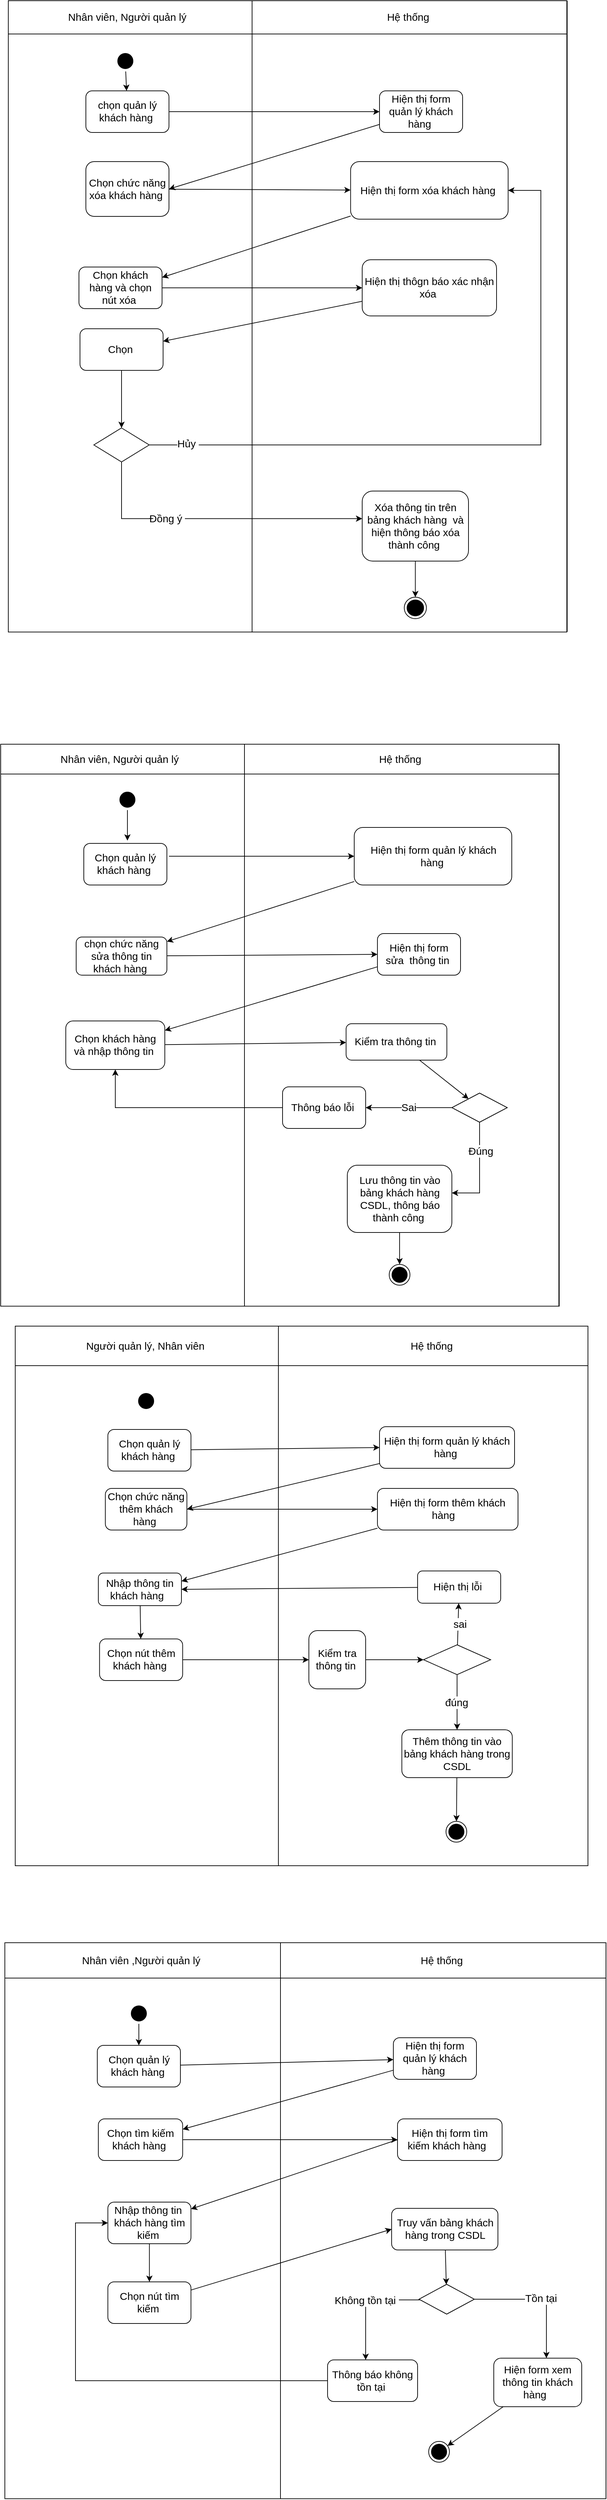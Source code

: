 <mxfile version="24.7.17" pages="4">
  <diagram id="RjkelZcS3NpTonGLIQlO" name="quản lý khách hàng">
    <mxGraphModel dx="1712" dy="3612" grid="0" gridSize="10" guides="1" tooltips="1" connect="1" arrows="1" fold="1" page="0" pageScale="1" pageWidth="850" pageHeight="1100" math="0" shadow="0">
      <root>
        <mxCell id="0" />
        <mxCell id="1" parent="0" />
        <mxCell id="Ce92vFher8tr-bJeGx1R-1" value="" style="shape=table;startSize=0;container=1;collapsible=0;childLayout=tableLayout;fontSize=15;spacingLeft=2;spacingBottom=2;spacingRight=2;" parent="1" vertex="1">
          <mxGeometry x="-419" y="-301" width="827" height="778" as="geometry" />
        </mxCell>
        <mxCell id="Ce92vFher8tr-bJeGx1R-2" value="" style="shape=tableRow;horizontal=0;startSize=0;swimlaneHead=0;swimlaneBody=0;strokeColor=inherit;top=0;left=0;bottom=0;right=0;collapsible=0;dropTarget=0;fillColor=none;points=[[0,0.5],[1,0.5]];portConstraint=eastwest;fontSize=15;spacingLeft=2;spacingBottom=2;spacingRight=2;" parent="Ce92vFher8tr-bJeGx1R-1" vertex="1">
          <mxGeometry width="827" height="57" as="geometry" />
        </mxCell>
        <mxCell id="Ce92vFher8tr-bJeGx1R-3" value="Người quản lý, Nhân viên&amp;nbsp;" style="shape=partialRectangle;html=1;whiteSpace=wrap;connectable=0;strokeColor=inherit;overflow=hidden;fillColor=none;top=0;left=0;bottom=0;right=0;pointerEvents=1;fontSize=15;spacingLeft=2;spacingBottom=2;spacingRight=2;" parent="Ce92vFher8tr-bJeGx1R-2" vertex="1">
          <mxGeometry width="380" height="57" as="geometry">
            <mxRectangle width="380" height="57" as="alternateBounds" />
          </mxGeometry>
        </mxCell>
        <mxCell id="Ce92vFher8tr-bJeGx1R-4" value="Hệ thống&amp;nbsp;" style="shape=partialRectangle;html=1;whiteSpace=wrap;connectable=0;strokeColor=inherit;overflow=hidden;fillColor=none;top=0;left=0;bottom=0;right=0;pointerEvents=1;fontSize=15;spacingLeft=2;spacingBottom=2;spacingRight=2;" parent="Ce92vFher8tr-bJeGx1R-2" vertex="1">
          <mxGeometry x="380" width="447" height="57" as="geometry">
            <mxRectangle width="447" height="57" as="alternateBounds" />
          </mxGeometry>
        </mxCell>
        <mxCell id="Ce92vFher8tr-bJeGx1R-5" value="" style="shape=tableRow;horizontal=0;startSize=0;swimlaneHead=0;swimlaneBody=0;strokeColor=inherit;top=0;left=0;bottom=0;right=0;collapsible=0;dropTarget=0;fillColor=none;points=[[0,0.5],[1,0.5]];portConstraint=eastwest;fontSize=15;spacingLeft=2;spacingBottom=2;spacingRight=2;" parent="Ce92vFher8tr-bJeGx1R-1" vertex="1">
          <mxGeometry y="57" width="827" height="721" as="geometry" />
        </mxCell>
        <mxCell id="Ce92vFher8tr-bJeGx1R-6" value="" style="shape=partialRectangle;html=1;whiteSpace=wrap;connectable=1;strokeColor=inherit;overflow=hidden;fillColor=none;top=0;left=0;bottom=0;right=0;pointerEvents=1;movable=1;resizable=1;rotatable=1;deletable=1;editable=1;locked=0;fontSize=15;spacingLeft=2;spacingBottom=2;spacingRight=2;" parent="Ce92vFher8tr-bJeGx1R-5" vertex="1">
          <mxGeometry width="380" height="721" as="geometry">
            <mxRectangle width="380" height="721" as="alternateBounds" />
          </mxGeometry>
        </mxCell>
        <mxCell id="Ce92vFher8tr-bJeGx1R-7" value="" style="shape=partialRectangle;html=1;whiteSpace=wrap;connectable=0;strokeColor=inherit;overflow=hidden;fillColor=none;top=0;left=0;bottom=0;right=0;pointerEvents=1;fontSize=15;spacingLeft=2;spacingBottom=2;spacingRight=2;" parent="Ce92vFher8tr-bJeGx1R-5" vertex="1">
          <mxGeometry x="380" width="447" height="721" as="geometry">
            <mxRectangle width="447" height="721" as="alternateBounds" />
          </mxGeometry>
        </mxCell>
        <mxCell id="Ce92vFher8tr-bJeGx1R-8" value="" style="rounded=1;whiteSpace=wrap;html=1;fontSize=15;spacingLeft=2;spacingBottom=2;spacingRight=2;" parent="Ce92vFher8tr-bJeGx1R-5" vertex="1">
          <mxGeometry x="827" height="721" as="geometry">
            <mxRectangle width="NaN" height="721" as="alternateBounds" />
          </mxGeometry>
        </mxCell>
        <mxCell id="Ce92vFher8tr-bJeGx1R-9" value="" style="rounded=1;whiteSpace=wrap;html=1;fontSize=15;spacingLeft=2;spacingBottom=2;spacingRight=2;" parent="Ce92vFher8tr-bJeGx1R-5" vertex="1">
          <mxGeometry height="721" as="geometry">
            <mxRectangle width="NaN" height="721" as="alternateBounds" />
          </mxGeometry>
        </mxCell>
        <mxCell id="Ce92vFher8tr-bJeGx1R-10" value="" style="shape=waypoint;sketch=0;size=6;pointerEvents=1;points=[];fillColor=default;resizable=0;rotatable=0;perimeter=centerPerimeter;snapToPoint=1;fontSize=15;spacingLeft=2;spacingBottom=2;spacingRight=2;" parent="Ce92vFher8tr-bJeGx1R-5" vertex="1">
          <mxGeometry height="721" as="geometry">
            <mxRectangle width="NaN" height="721" as="alternateBounds" />
          </mxGeometry>
        </mxCell>
        <mxCell id="Ce92vFher8tr-bJeGx1R-11" value="" style="rounded=1;whiteSpace=wrap;html=1;fontSize=15;spacingLeft=2;spacingBottom=2;spacingRight=2;" parent="Ce92vFher8tr-bJeGx1R-5" vertex="1">
          <mxGeometry height="721" as="geometry">
            <mxRectangle width="NaN" height="721" as="alternateBounds" />
          </mxGeometry>
        </mxCell>
        <mxCell id="Ce92vFher8tr-bJeGx1R-12" value="" style="whiteSpace=wrap;html=1;fontSize=15;spacingLeft=2;spacingBottom=2;spacingRight=2;" parent="Ce92vFher8tr-bJeGx1R-5" vertex="1">
          <mxGeometry height="721" as="geometry">
            <mxRectangle width="NaN" height="721" as="alternateBounds" />
          </mxGeometry>
        </mxCell>
        <mxCell id="Ce92vFher8tr-bJeGx1R-13" value="" style="ellipse;html=1;shape=endState;fillColor=#000000;strokeColor=#000000;fontSize=15;spacingLeft=2;spacingBottom=2;spacingRight=2;" parent="1" vertex="1">
          <mxGeometry x="203" y="413" width="30" height="30" as="geometry" />
        </mxCell>
        <mxCell id="Ce92vFher8tr-bJeGx1R-14" value="" style="shape=table;startSize=0;container=1;collapsible=0;childLayout=tableLayout;fontSize=15;spacingLeft=2;spacingBottom=2;spacingRight=2;" parent="1" vertex="1">
          <mxGeometry x="-440" y="-1140" width="806.5" height="810.248" as="geometry" />
        </mxCell>
        <mxCell id="Ce92vFher8tr-bJeGx1R-15" value="" style="shape=tableRow;horizontal=0;startSize=0;swimlaneHead=0;swimlaneBody=0;strokeColor=inherit;top=0;left=0;bottom=0;right=0;collapsible=0;dropTarget=0;fillColor=none;points=[[0,0.5],[1,0.5]];portConstraint=eastwest;fontSize=15;spacingLeft=2;spacingBottom=2;spacingRight=2;" parent="Ce92vFher8tr-bJeGx1R-14" vertex="1">
          <mxGeometry width="806.5" height="43" as="geometry" />
        </mxCell>
        <mxCell id="Ce92vFher8tr-bJeGx1R-16" value="Nhân viên, Người quản lý&amp;nbsp;&lt;span style=&quot;background-color: initial;&quot;&gt;&amp;nbsp;&lt;/span&gt;" style="shape=partialRectangle;html=1;whiteSpace=wrap;connectable=0;strokeColor=inherit;overflow=hidden;fillColor=none;top=0;left=0;bottom=0;right=0;pointerEvents=1;fontSize=15;spacingLeft=2;spacingBottom=2;spacingRight=2;" parent="Ce92vFher8tr-bJeGx1R-15" vertex="1">
          <mxGeometry width="352" height="43" as="geometry">
            <mxRectangle width="352" height="43" as="alternateBounds" />
          </mxGeometry>
        </mxCell>
        <mxCell id="Ce92vFher8tr-bJeGx1R-17" value="Hệ thống&amp;nbsp;" style="shape=partialRectangle;html=1;whiteSpace=wrap;connectable=0;strokeColor=inherit;overflow=hidden;fillColor=none;top=0;left=0;bottom=0;right=0;pointerEvents=1;fontSize=15;spacingLeft=2;spacingBottom=2;spacingRight=2;" parent="Ce92vFher8tr-bJeGx1R-15" vertex="1">
          <mxGeometry x="352" width="454" height="43" as="geometry">
            <mxRectangle width="454" height="43" as="alternateBounds" />
          </mxGeometry>
        </mxCell>
        <mxCell id="Ce92vFher8tr-bJeGx1R-18" value="" style="shape=tableRow;horizontal=0;startSize=0;swimlaneHead=0;swimlaneBody=0;strokeColor=inherit;top=0;left=0;bottom=0;right=0;collapsible=0;dropTarget=0;fillColor=none;points=[[0,0.5],[1,0.5]];portConstraint=eastwest;fontSize=15;spacingLeft=2;spacingBottom=2;spacingRight=2;" parent="Ce92vFher8tr-bJeGx1R-14" vertex="1">
          <mxGeometry y="43" width="806.5" height="767" as="geometry" />
        </mxCell>
        <mxCell id="Ce92vFher8tr-bJeGx1R-19" value="" style="shape=partialRectangle;html=1;whiteSpace=wrap;connectable=1;strokeColor=inherit;overflow=hidden;fillColor=none;top=0;left=0;bottom=0;right=0;pointerEvents=1;movable=1;resizable=1;rotatable=1;deletable=1;editable=1;locked=0;fontSize=15;spacingLeft=2;spacingBottom=2;spacingRight=2;" parent="Ce92vFher8tr-bJeGx1R-18" vertex="1">
          <mxGeometry width="352" height="767" as="geometry">
            <mxRectangle width="352" height="767" as="alternateBounds" />
          </mxGeometry>
        </mxCell>
        <mxCell id="Ce92vFher8tr-bJeGx1R-20" value="" style="shape=partialRectangle;html=1;whiteSpace=wrap;connectable=0;strokeColor=inherit;overflow=hidden;fillColor=none;top=0;left=0;bottom=0;right=0;pointerEvents=1;fontSize=15;spacingLeft=2;spacingBottom=2;spacingRight=2;" parent="Ce92vFher8tr-bJeGx1R-18" vertex="1">
          <mxGeometry x="352" width="454" height="767" as="geometry">
            <mxRectangle width="454" height="767" as="alternateBounds" />
          </mxGeometry>
        </mxCell>
        <mxCell id="Ce92vFher8tr-bJeGx1R-21" value="" style="rounded=1;whiteSpace=wrap;html=1;fontSize=15;spacingLeft=2;spacingBottom=2;spacingRight=2;" parent="Ce92vFher8tr-bJeGx1R-18" vertex="1">
          <mxGeometry x="806" width="NaN" height="767" as="geometry">
            <mxRectangle width="NaN" height="767" as="alternateBounds" />
          </mxGeometry>
        </mxCell>
        <mxCell id="Ce92vFher8tr-bJeGx1R-22" value="" style="rounded=1;whiteSpace=wrap;html=1;fontSize=15;spacingLeft=2;spacingBottom=2;spacingRight=2;" parent="Ce92vFher8tr-bJeGx1R-18" vertex="1">
          <mxGeometry width="NaN" height="767" as="geometry">
            <mxRectangle width="NaN" height="767" as="alternateBounds" />
          </mxGeometry>
        </mxCell>
        <mxCell id="Ce92vFher8tr-bJeGx1R-23" value="" style="shape=waypoint;sketch=0;size=6;pointerEvents=1;points=[];fillColor=default;resizable=0;rotatable=0;perimeter=centerPerimeter;snapToPoint=1;fontSize=15;spacingLeft=2;spacingBottom=2;spacingRight=2;" parent="Ce92vFher8tr-bJeGx1R-18" vertex="1">
          <mxGeometry width="NaN" height="767" as="geometry">
            <mxRectangle width="NaN" height="767" as="alternateBounds" />
          </mxGeometry>
        </mxCell>
        <mxCell id="Ce92vFher8tr-bJeGx1R-24" value="" style="rounded=1;whiteSpace=wrap;html=1;fontSize=15;spacingLeft=2;spacingBottom=2;spacingRight=2;" parent="Ce92vFher8tr-bJeGx1R-18" vertex="1">
          <mxGeometry width="NaN" height="767" as="geometry">
            <mxRectangle width="NaN" height="767" as="alternateBounds" />
          </mxGeometry>
        </mxCell>
        <mxCell id="Ce92vFher8tr-bJeGx1R-25" value="" style="whiteSpace=wrap;html=1;fontSize=15;spacingLeft=2;spacingBottom=2;spacingRight=2;" parent="Ce92vFher8tr-bJeGx1R-18" vertex="1">
          <mxGeometry width="NaN" height="767" as="geometry">
            <mxRectangle width="NaN" height="767" as="alternateBounds" />
          </mxGeometry>
        </mxCell>
        <mxCell id="Ce92vFher8tr-bJeGx1R-27" value="chọn chức năng sửa thông tin khách hàng&amp;nbsp;" style="rounded=1;whiteSpace=wrap;html=1;fontSize=15;spacingLeft=2;spacingBottom=2;spacingRight=2;" parent="1" vertex="1">
          <mxGeometry x="-331" y="-862" width="131" height="55" as="geometry" />
        </mxCell>
        <mxCell id="Ce92vFher8tr-bJeGx1R-28" value="Hiện thị form quản lý khách hàng&amp;nbsp;" style="rounded=1;whiteSpace=wrap;html=1;fontSize=15;spacingLeft=2;spacingBottom=2;spacingRight=2;" parent="1" vertex="1">
          <mxGeometry x="70.5" y="-1020" width="227.5" height="83" as="geometry" />
        </mxCell>
        <mxCell id="Ce92vFher8tr-bJeGx1R-29" value="Hiện thị form sửa&amp;nbsp; thông tin&amp;nbsp;" style="rounded=1;whiteSpace=wrap;html=1;fontSize=15;spacingLeft=2;spacingBottom=2;spacingRight=2;" parent="1" vertex="1">
          <mxGeometry x="104" y="-867" width="120" height="60" as="geometry" />
        </mxCell>
        <mxCell id="Ce92vFher8tr-bJeGx1R-30" value="Chọn khách hàng và nhập thông tin&amp;nbsp;" style="rounded=1;whiteSpace=wrap;html=1;fontSize=15;spacingLeft=2;spacingBottom=2;spacingRight=2;" parent="1" vertex="1">
          <mxGeometry x="-346" y="-741" width="143" height="70" as="geometry" />
        </mxCell>
        <mxCell id="Ce92vFher8tr-bJeGx1R-31" value="Kiểm tra thông tin&amp;nbsp;" style="rounded=1;whiteSpace=wrap;html=1;fontSize=15;spacingLeft=2;spacingBottom=2;spacingRight=2;" parent="1" vertex="1">
          <mxGeometry x="58.75" y="-737" width="145.5" height="52.5" as="geometry" />
        </mxCell>
        <mxCell id="Ce92vFher8tr-bJeGx1R-33" value="Lưu thông tin vào bảng khách hàng CSDL, thông báo thành công&amp;nbsp;" style="rounded=1;whiteSpace=wrap;html=1;fontSize=15;spacingLeft=2;spacingBottom=2;spacingRight=2;" parent="1" vertex="1">
          <mxGeometry x="60.5" y="-533" width="151" height="97" as="geometry" />
        </mxCell>
        <mxCell id="Ce92vFher8tr-bJeGx1R-35" value="" style="ellipse;html=1;shape=startState;fillColor=#000000;strokeColor=#000000;fontSize=15;spacingLeft=2;spacingBottom=2;spacingRight=2;" parent="1" vertex="1">
          <mxGeometry x="-245" y="-208" width="30" height="30" as="geometry" />
        </mxCell>
        <mxCell id="Ce92vFher8tr-bJeGx1R-36" style="edgeStyle=orthogonalEdgeStyle;rounded=0;orthogonalLoop=1;jettySize=auto;html=1;fontSize=15;spacingLeft=2;spacingBottom=2;spacingRight=2;" parent="1" source="Ce92vFher8tr-bJeGx1R-37" target="Ce92vFher8tr-bJeGx1R-39" edge="1">
          <mxGeometry relative="1" as="geometry" />
        </mxCell>
        <mxCell id="Ce92vFher8tr-bJeGx1R-37" value="Chọn chức năng thêm khách hàng&amp;nbsp;" style="rounded=1;whiteSpace=wrap;html=1;fontSize=15;spacingLeft=2;spacingBottom=2;spacingRight=2;" parent="1" vertex="1">
          <mxGeometry x="-288.88" y="-67" width="117.75" height="60" as="geometry" />
        </mxCell>
        <mxCell id="Ce92vFher8tr-bJeGx1R-38" style="rounded=0;orthogonalLoop=1;jettySize=auto;html=1;entryX=1;entryY=0.25;entryDx=0;entryDy=0;fontSize=15;spacingLeft=2;spacingBottom=2;spacingRight=2;" parent="1" source="Ce92vFher8tr-bJeGx1R-39" target="Ce92vFher8tr-bJeGx1R-41" edge="1">
          <mxGeometry relative="1" as="geometry">
            <mxPoint x="10" y="-4.612" as="sourcePoint" />
            <mxPoint x="-175" y="67.5" as="targetPoint" />
          </mxGeometry>
        </mxCell>
        <mxCell id="Ce92vFher8tr-bJeGx1R-39" value="Hiện thị form thêm khách hàng&amp;nbsp; &amp;nbsp;" style="rounded=1;whiteSpace=wrap;html=1;fontSize=15;spacingLeft=2;spacingBottom=2;spacingRight=2;" parent="1" vertex="1">
          <mxGeometry x="104" y="-67" width="203" height="60" as="geometry" />
        </mxCell>
        <mxCell id="Ce92vFher8tr-bJeGx1R-40" value="" style="rounded=0;orthogonalLoop=1;jettySize=auto;html=1;fontSize=15;spacingLeft=2;spacingBottom=2;spacingRight=2;" parent="1" source="Ce92vFher8tr-bJeGx1R-41" target="Ce92vFher8tr-bJeGx1R-43" edge="1">
          <mxGeometry relative="1" as="geometry" />
        </mxCell>
        <mxCell id="Ce92vFher8tr-bJeGx1R-41" value="Nhập thông tin khách hàng&amp;nbsp;&amp;nbsp;" style="rounded=1;whiteSpace=wrap;html=1;fontSize=15;spacingLeft=2;spacingBottom=2;spacingRight=2;" parent="1" vertex="1">
          <mxGeometry x="-299" y="55" width="120" height="47" as="geometry" />
        </mxCell>
        <mxCell id="Ce92vFher8tr-bJeGx1R-42" value="" style="rounded=0;orthogonalLoop=1;jettySize=auto;html=1;fontSize=15;spacingLeft=2;spacingBottom=2;spacingRight=2;" parent="1" source="Ce92vFher8tr-bJeGx1R-43" target="Ce92vFher8tr-bJeGx1R-100" edge="1">
          <mxGeometry relative="1" as="geometry" />
        </mxCell>
        <mxCell id="Ce92vFher8tr-bJeGx1R-43" value="Chọn nút thêm khách hàng&amp;nbsp;" style="rounded=1;whiteSpace=wrap;html=1;fontSize=15;spacingLeft=2;spacingBottom=2;spacingRight=2;" parent="1" vertex="1">
          <mxGeometry x="-297.25" y="150" width="120" height="60" as="geometry" />
        </mxCell>
        <mxCell id="Ce92vFher8tr-bJeGx1R-44" value="" style="rounded=0;orthogonalLoop=1;jettySize=auto;html=1;fontSize=15;spacingLeft=2;spacingBottom=2;spacingRight=2;" parent="1" source="Ce92vFher8tr-bJeGx1R-48" target="Ce92vFher8tr-bJeGx1R-50" edge="1">
          <mxGeometry relative="1" as="geometry" />
        </mxCell>
        <mxCell id="Ce92vFher8tr-bJeGx1R-45" value="đúng" style="edgeLabel;html=1;align=center;verticalAlign=middle;resizable=0;points=[];fontSize=15;spacingLeft=2;spacingBottom=2;spacingRight=2;" parent="Ce92vFher8tr-bJeGx1R-44" vertex="1" connectable="0">
          <mxGeometry x="0.024" y="-1" relative="1" as="geometry">
            <mxPoint as="offset" />
          </mxGeometry>
        </mxCell>
        <mxCell id="Ce92vFher8tr-bJeGx1R-46" value="" style="rounded=0;orthogonalLoop=1;jettySize=auto;html=1;fontSize=15;spacingLeft=2;spacingBottom=2;spacingRight=2;" parent="1" source="Ce92vFher8tr-bJeGx1R-48" target="Ce92vFher8tr-bJeGx1R-52" edge="1">
          <mxGeometry relative="1" as="geometry" />
        </mxCell>
        <mxCell id="Ce92vFher8tr-bJeGx1R-47" value="sai" style="edgeLabel;html=1;align=center;verticalAlign=middle;resizable=0;points=[];fontSize=15;spacingLeft=2;spacingBottom=2;spacingRight=2;" parent="Ce92vFher8tr-bJeGx1R-46" vertex="1" connectable="0">
          <mxGeometry x="0.008" y="-2" relative="1" as="geometry">
            <mxPoint as="offset" />
          </mxGeometry>
        </mxCell>
        <mxCell id="Ce92vFher8tr-bJeGx1R-48" value="" style="rhombus;whiteSpace=wrap;html=1;fontSize=15;spacingLeft=2;spacingBottom=2;spacingRight=2;" parent="1" vertex="1">
          <mxGeometry x="170.5" y="158.5" width="97" height="43" as="geometry" />
        </mxCell>
        <mxCell id="Ce92vFher8tr-bJeGx1R-49" value="" style="rounded=0;orthogonalLoop=1;jettySize=auto;html=1;fontSize=15;spacingLeft=2;spacingBottom=2;spacingRight=2;" parent="1" source="Ce92vFher8tr-bJeGx1R-50" target="Ce92vFher8tr-bJeGx1R-13" edge="1">
          <mxGeometry relative="1" as="geometry" />
        </mxCell>
        <mxCell id="Ce92vFher8tr-bJeGx1R-50" value="Thêm thông tin vào bảng khách hàng trong CSDL" style="rounded=1;whiteSpace=wrap;html=1;fontSize=15;spacingLeft=2;spacingBottom=2;spacingRight=2;" parent="1" vertex="1">
          <mxGeometry x="139.25" y="281" width="159.5" height="69" as="geometry" />
        </mxCell>
        <mxCell id="Ce92vFher8tr-bJeGx1R-51" value="" style="rounded=0;orthogonalLoop=1;jettySize=auto;html=1;fontSize=15;entryX=1;entryY=0.5;entryDx=0;entryDy=0;spacingLeft=2;spacingBottom=2;spacingRight=2;" parent="1" source="Ce92vFher8tr-bJeGx1R-52" target="Ce92vFher8tr-bJeGx1R-41" edge="1">
          <mxGeometry relative="1" as="geometry" />
        </mxCell>
        <mxCell id="Ce92vFher8tr-bJeGx1R-52" value="Hiện thị lỗi&amp;nbsp;" style="rounded=1;whiteSpace=wrap;html=1;fontSize=15;spacingLeft=2;spacingBottom=2;spacingRight=2;" parent="1" vertex="1">
          <mxGeometry x="162" y="52" width="120" height="46.5" as="geometry" />
        </mxCell>
        <mxCell id="Ce92vFher8tr-bJeGx1R-53" value="" style="shape=table;startSize=0;container=1;collapsible=0;childLayout=tableLayout;fontSize=15;spacingLeft=2;spacingBottom=2;spacingRight=2;" parent="1" vertex="1">
          <mxGeometry x="-434" y="588" width="868" height="801.6" as="geometry" />
        </mxCell>
        <mxCell id="Ce92vFher8tr-bJeGx1R-54" value="" style="shape=tableRow;horizontal=0;startSize=0;swimlaneHead=0;swimlaneBody=0;strokeColor=inherit;top=0;left=0;bottom=0;right=0;collapsible=0;dropTarget=0;fillColor=none;points=[[0,0.5],[1,0.5]];portConstraint=eastwest;fontSize=15;spacingLeft=2;spacingBottom=2;spacingRight=2;" parent="Ce92vFher8tr-bJeGx1R-53" vertex="1">
          <mxGeometry width="868" height="51" as="geometry" />
        </mxCell>
        <mxCell id="Ce92vFher8tr-bJeGx1R-55" value="Nhân viên ,Người quản lý&amp;nbsp;" style="shape=partialRectangle;html=1;whiteSpace=wrap;connectable=0;strokeColor=inherit;overflow=hidden;fillColor=none;top=0;left=0;bottom=0;right=0;pointerEvents=1;fontSize=15;spacingLeft=2;spacingBottom=2;spacingRight=2;" parent="Ce92vFher8tr-bJeGx1R-54" vertex="1">
          <mxGeometry width="398" height="51" as="geometry">
            <mxRectangle width="398" height="51" as="alternateBounds" />
          </mxGeometry>
        </mxCell>
        <mxCell id="Ce92vFher8tr-bJeGx1R-56" value="Hệ thống&amp;nbsp;" style="shape=partialRectangle;html=1;whiteSpace=wrap;connectable=0;strokeColor=inherit;overflow=hidden;fillColor=none;top=0;left=0;bottom=0;right=0;pointerEvents=1;fontSize=15;spacingLeft=2;spacingBottom=2;spacingRight=2;" parent="Ce92vFher8tr-bJeGx1R-54" vertex="1">
          <mxGeometry x="398" width="470" height="51" as="geometry">
            <mxRectangle width="470" height="51" as="alternateBounds" />
          </mxGeometry>
        </mxCell>
        <mxCell id="Ce92vFher8tr-bJeGx1R-57" value="" style="shape=tableRow;horizontal=0;startSize=0;swimlaneHead=0;swimlaneBody=0;strokeColor=inherit;top=0;left=0;bottom=0;right=0;collapsible=0;dropTarget=0;fillColor=none;points=[[0,0.5],[1,0.5]];portConstraint=eastwest;fontSize=15;spacingLeft=2;spacingBottom=2;spacingRight=2;" parent="Ce92vFher8tr-bJeGx1R-53" vertex="1">
          <mxGeometry y="51" width="868" height="751" as="geometry" />
        </mxCell>
        <mxCell id="Ce92vFher8tr-bJeGx1R-58" value="" style="shape=partialRectangle;html=1;whiteSpace=wrap;connectable=1;strokeColor=inherit;overflow=hidden;fillColor=none;top=0;left=0;bottom=0;right=0;pointerEvents=1;movable=1;resizable=1;rotatable=1;deletable=1;editable=1;locked=0;fontSize=15;spacingLeft=2;spacingBottom=2;spacingRight=2;" parent="Ce92vFher8tr-bJeGx1R-57" vertex="1">
          <mxGeometry width="398" height="751" as="geometry">
            <mxRectangle width="398" height="751" as="alternateBounds" />
          </mxGeometry>
        </mxCell>
        <mxCell id="Ce92vFher8tr-bJeGx1R-59" value="" style="shape=partialRectangle;html=1;whiteSpace=wrap;connectable=0;strokeColor=inherit;overflow=hidden;fillColor=none;top=0;left=0;bottom=0;right=0;pointerEvents=1;fontSize=15;spacingLeft=2;spacingBottom=2;spacingRight=2;" parent="Ce92vFher8tr-bJeGx1R-57" vertex="1">
          <mxGeometry x="398" width="470" height="751" as="geometry">
            <mxRectangle width="470" height="751" as="alternateBounds" />
          </mxGeometry>
        </mxCell>
        <mxCell id="Ce92vFher8tr-bJeGx1R-60" value="" style="rounded=1;whiteSpace=wrap;html=1;fontSize=15;spacingLeft=2;spacingBottom=2;spacingRight=2;" parent="Ce92vFher8tr-bJeGx1R-57" vertex="1">
          <mxGeometry x="868" height="751" as="geometry">
            <mxRectangle width="NaN" height="751" as="alternateBounds" />
          </mxGeometry>
        </mxCell>
        <mxCell id="Ce92vFher8tr-bJeGx1R-61" value="" style="rounded=1;whiteSpace=wrap;html=1;fontSize=15;spacingLeft=2;spacingBottom=2;spacingRight=2;" parent="Ce92vFher8tr-bJeGx1R-57" vertex="1">
          <mxGeometry height="751" as="geometry">
            <mxRectangle width="NaN" height="751" as="alternateBounds" />
          </mxGeometry>
        </mxCell>
        <mxCell id="Ce92vFher8tr-bJeGx1R-62" value="" style="shape=waypoint;sketch=0;size=6;pointerEvents=1;points=[];fillColor=default;resizable=0;rotatable=0;perimeter=centerPerimeter;snapToPoint=1;fontSize=15;spacingLeft=2;spacingBottom=2;spacingRight=2;" parent="Ce92vFher8tr-bJeGx1R-57" vertex="1">
          <mxGeometry height="751" as="geometry">
            <mxRectangle width="NaN" height="751" as="alternateBounds" />
          </mxGeometry>
        </mxCell>
        <mxCell id="Ce92vFher8tr-bJeGx1R-63" value="" style="rounded=1;whiteSpace=wrap;html=1;fontSize=15;spacingLeft=2;spacingBottom=2;spacingRight=2;" parent="Ce92vFher8tr-bJeGx1R-57" vertex="1">
          <mxGeometry height="751" as="geometry">
            <mxRectangle width="NaN" height="751" as="alternateBounds" />
          </mxGeometry>
        </mxCell>
        <mxCell id="Ce92vFher8tr-bJeGx1R-64" value="" style="whiteSpace=wrap;html=1;fontSize=15;spacingLeft=2;spacingBottom=2;spacingRight=2;" parent="Ce92vFher8tr-bJeGx1R-57" vertex="1">
          <mxGeometry height="751" as="geometry">
            <mxRectangle width="NaN" height="751" as="alternateBounds" />
          </mxGeometry>
        </mxCell>
        <mxCell id="Ce92vFher8tr-bJeGx1R-65" value="" style="ellipse;html=1;shape=endState;fillColor=#000000;strokeColor=#000000;fontSize=15;spacingLeft=2;spacingBottom=2;spacingRight=2;" parent="1" vertex="1">
          <mxGeometry x="178" y="1307" width="30" height="30" as="geometry" />
        </mxCell>
        <mxCell id="Ce92vFher8tr-bJeGx1R-66" value="" style="rounded=0;orthogonalLoop=1;jettySize=auto;html=1;fontSize=15;spacingLeft=2;spacingBottom=2;spacingRight=2;" parent="1" source="Ce92vFher8tr-bJeGx1R-67" target="vVyd_MhZui9ZP6CUEhpX-1" edge="1">
          <mxGeometry relative="1" as="geometry">
            <mxPoint x="-233" y="766" as="targetPoint" />
          </mxGeometry>
        </mxCell>
        <mxCell id="Ce92vFher8tr-bJeGx1R-67" value="" style="ellipse;html=1;shape=startState;fillColor=#000000;strokeColor=#000000;fontSize=15;spacingLeft=2;spacingBottom=2;spacingRight=2;" parent="1" vertex="1">
          <mxGeometry x="-255.5" y="675" width="30" height="30" as="geometry" />
        </mxCell>
        <mxCell id="Ce92vFher8tr-bJeGx1R-68" style="rounded=0;orthogonalLoop=1;jettySize=auto;html=1;entryX=0;entryY=0.5;entryDx=0;entryDy=0;fontSize=15;spacingLeft=2;spacingBottom=2;spacingRight=2;" parent="1" source="Ce92vFher8tr-bJeGx1R-69" target="Ce92vFher8tr-bJeGx1R-71" edge="1">
          <mxGeometry relative="1" as="geometry">
            <mxPoint x="80.5" y="877" as="targetPoint" />
          </mxGeometry>
        </mxCell>
        <mxCell id="Ce92vFher8tr-bJeGx1R-69" value="Chọn tìm kiếm khách hàng&amp;nbsp;" style="rounded=1;whiteSpace=wrap;html=1;fontSize=15;spacingLeft=2;spacingBottom=2;spacingRight=2;" parent="1" vertex="1">
          <mxGeometry x="-299" y="842" width="121.75" height="60" as="geometry" />
        </mxCell>
        <mxCell id="Ce92vFher8tr-bJeGx1R-70" style="rounded=0;orthogonalLoop=1;jettySize=auto;html=1;fontSize=15;exitX=0;exitY=0.5;exitDx=0;exitDy=0;spacingLeft=2;spacingBottom=2;spacingRight=2;" parent="1" source="Ce92vFher8tr-bJeGx1R-71" target="Ce92vFher8tr-bJeGx1R-73" edge="1">
          <mxGeometry relative="1" as="geometry">
            <mxPoint x="80.5" y="895.865" as="sourcePoint" />
          </mxGeometry>
        </mxCell>
        <mxCell id="Ce92vFher8tr-bJeGx1R-71" value="Hiện thị form tìm kiếm khách hàng&amp;nbsp;&amp;nbsp;" style="rounded=1;whiteSpace=wrap;html=1;fontSize=15;spacingLeft=2;spacingBottom=2;spacingRight=2;" parent="1" vertex="1">
          <mxGeometry x="133" y="842" width="151" height="60" as="geometry" />
        </mxCell>
        <mxCell id="Ce92vFher8tr-bJeGx1R-72" value="" style="rounded=0;orthogonalLoop=1;jettySize=auto;html=1;fontSize=15;spacingLeft=2;spacingBottom=2;spacingRight=2;" parent="1" source="Ce92vFher8tr-bJeGx1R-73" target="Ce92vFher8tr-bJeGx1R-77" edge="1">
          <mxGeometry relative="1" as="geometry" />
        </mxCell>
        <mxCell id="Ce92vFher8tr-bJeGx1R-73" value="Nhập thông tin&amp;nbsp; khách hàng tìm kiếm&amp;nbsp;" style="rounded=1;whiteSpace=wrap;html=1;fontSize=15;spacingLeft=2;spacingBottom=2;spacingRight=2;" parent="1" vertex="1">
          <mxGeometry x="-285.25" y="962" width="120" height="60" as="geometry" />
        </mxCell>
        <mxCell id="Ce92vFher8tr-bJeGx1R-74" value="" style="rounded=0;orthogonalLoop=1;jettySize=auto;html=1;fontSize=15;spacingLeft=2;spacingBottom=2;spacingRight=2;" parent="1" source="Ce92vFher8tr-bJeGx1R-75" target="Ce92vFher8tr-bJeGx1R-82" edge="1">
          <mxGeometry relative="1" as="geometry" />
        </mxCell>
        <mxCell id="Ce92vFher8tr-bJeGx1R-75" value="Truy vấn bảng khách hàng trong CSDL" style="rounded=1;whiteSpace=wrap;html=1;fontSize=15;spacingLeft=2;spacingBottom=2;spacingRight=2;" parent="1" vertex="1">
          <mxGeometry x="124.5" y="971" width="153.5" height="60" as="geometry" />
        </mxCell>
        <mxCell id="Ce92vFher8tr-bJeGx1R-76" style="rounded=0;orthogonalLoop=1;jettySize=auto;html=1;entryX=0;entryY=0.5;entryDx=0;entryDy=0;fontSize=15;spacingLeft=2;spacingBottom=2;spacingRight=2;" parent="1" source="Ce92vFher8tr-bJeGx1R-77" target="Ce92vFher8tr-bJeGx1R-75" edge="1">
          <mxGeometry relative="1" as="geometry">
            <mxPoint x="87" y="1001" as="targetPoint" />
          </mxGeometry>
        </mxCell>
        <mxCell id="Ce92vFher8tr-bJeGx1R-77" value="Chọn nút tìm kiếm&amp;nbsp;" style="rounded=1;whiteSpace=wrap;html=1;fontSize=15;spacingLeft=2;spacingBottom=2;spacingRight=2;" parent="1" vertex="1">
          <mxGeometry x="-285.25" y="1077" width="120" height="60" as="geometry" />
        </mxCell>
        <mxCell id="Ce92vFher8tr-bJeGx1R-78" value="" style="rounded=0;orthogonalLoop=1;jettySize=auto;html=1;exitX=1;exitY=0.5;exitDx=0;exitDy=0;edgeStyle=orthogonalEdgeStyle;fontSize=15;spacingLeft=2;spacingBottom=2;spacingRight=2;" parent="1" source="Ce92vFher8tr-bJeGx1R-82" target="Ce92vFher8tr-bJeGx1R-84" edge="1">
          <mxGeometry relative="1" as="geometry">
            <Array as="points">
              <mxPoint x="348" y="1102" />
            </Array>
          </mxGeometry>
        </mxCell>
        <mxCell id="Ce92vFher8tr-bJeGx1R-79" value="Tồn tại&amp;nbsp;" style="edgeLabel;html=1;align=center;verticalAlign=middle;resizable=0;points=[];fontSize=15;spacingLeft=2;spacingBottom=2;spacingRight=2;" parent="Ce92vFher8tr-bJeGx1R-78" vertex="1" connectable="0">
          <mxGeometry x="0.039" y="1" relative="1" as="geometry">
            <mxPoint as="offset" />
          </mxGeometry>
        </mxCell>
        <mxCell id="Ce92vFher8tr-bJeGx1R-80" style="edgeStyle=orthogonalEdgeStyle;rounded=0;orthogonalLoop=1;jettySize=auto;html=1;fontSize=15;spacingLeft=2;spacingBottom=2;spacingRight=2;" parent="1" source="Ce92vFher8tr-bJeGx1R-82" target="Ce92vFher8tr-bJeGx1R-86" edge="1">
          <mxGeometry relative="1" as="geometry">
            <Array as="points">
              <mxPoint x="87" y="1103" />
            </Array>
          </mxGeometry>
        </mxCell>
        <mxCell id="Ce92vFher8tr-bJeGx1R-81" value="Không tồn tại&amp;nbsp;" style="edgeLabel;html=1;align=center;verticalAlign=middle;resizable=0;points=[];fontSize=15;spacingLeft=2;spacingBottom=2;spacingRight=2;" parent="Ce92vFher8tr-bJeGx1R-80" vertex="1" connectable="0">
          <mxGeometry x="-0.058" y="1" relative="1" as="geometry">
            <mxPoint as="offset" />
          </mxGeometry>
        </mxCell>
        <mxCell id="Ce92vFher8tr-bJeGx1R-82" value="" style="rhombus;whiteSpace=wrap;html=1;fontSize=15;spacingLeft=2;spacingBottom=2;spacingRight=2;" parent="1" vertex="1">
          <mxGeometry x="164" y="1080.5" width="80" height="43" as="geometry" />
        </mxCell>
        <mxCell id="Ce92vFher8tr-bJeGx1R-83" value="" style="rounded=0;orthogonalLoop=1;jettySize=auto;html=1;fontSize=15;spacingLeft=2;spacingBottom=2;spacingRight=2;" parent="1" source="Ce92vFher8tr-bJeGx1R-84" target="Ce92vFher8tr-bJeGx1R-65" edge="1">
          <mxGeometry relative="1" as="geometry" />
        </mxCell>
        <mxCell id="Ce92vFher8tr-bJeGx1R-84" value="Hiện form xem thông tin khách hàng&amp;nbsp;&amp;nbsp;" style="rounded=1;whiteSpace=wrap;html=1;fontSize=15;spacingLeft=2;spacingBottom=2;spacingRight=2;" parent="1" vertex="1">
          <mxGeometry x="272" y="1187" width="127" height="70" as="geometry" />
        </mxCell>
        <mxCell id="Ce92vFher8tr-bJeGx1R-85" style="edgeStyle=orthogonalEdgeStyle;rounded=0;orthogonalLoop=1;jettySize=auto;html=1;entryX=0;entryY=0.5;entryDx=0;entryDy=0;fontSize=15;exitX=0;exitY=0.5;exitDx=0;exitDy=0;spacingLeft=2;spacingBottom=2;spacingRight=2;" parent="1" source="Ce92vFher8tr-bJeGx1R-86" target="Ce92vFher8tr-bJeGx1R-73" edge="1">
          <mxGeometry relative="1" as="geometry">
            <Array as="points">
              <mxPoint x="-332" y="1219" />
              <mxPoint x="-332" y="992" />
            </Array>
            <mxPoint x="19.5" y="1219.429" as="sourcePoint" />
          </mxGeometry>
        </mxCell>
        <mxCell id="Ce92vFher8tr-bJeGx1R-86" value="Thông báo không tồn tại&amp;nbsp;" style="rounded=1;whiteSpace=wrap;html=1;fontSize=15;spacingLeft=2;spacingBottom=2;spacingRight=2;" parent="1" vertex="1">
          <mxGeometry x="32" y="1189.5" width="130" height="60" as="geometry" />
        </mxCell>
        <mxCell id="Ce92vFher8tr-bJeGx1R-87" value="" style="ellipse;html=1;shape=endState;fillColor=#000000;strokeColor=#000000;fontSize=15;spacingLeft=2;spacingBottom=2;spacingRight=2;" parent="1" vertex="1">
          <mxGeometry x="121" y="-390" width="30" height="30" as="geometry" />
        </mxCell>
        <mxCell id="Ce92vFher8tr-bJeGx1R-88" value="" style="rounded=0;orthogonalLoop=1;jettySize=auto;html=1;fontSize=15;spacingLeft=2;spacingBottom=2;spacingRight=2;" parent="1" source="Ce92vFher8tr-bJeGx1R-89" edge="1">
          <mxGeometry relative="1" as="geometry">
            <mxPoint x="-257" y="-1001" as="targetPoint" />
          </mxGeometry>
        </mxCell>
        <mxCell id="Ce92vFher8tr-bJeGx1R-89" value="" style="ellipse;html=1;shape=startState;fillColor=#000000;strokeColor=#000000;fontSize=15;spacingLeft=2;spacingBottom=2;spacingRight=2;" parent="1" vertex="1">
          <mxGeometry x="-272" y="-1075" width="30" height="30" as="geometry" />
        </mxCell>
        <mxCell id="Ce92vFher8tr-bJeGx1R-93" style="rounded=0;orthogonalLoop=1;jettySize=auto;html=1;entryX=0;entryY=0.5;entryDx=0;entryDy=0;fontSize=15;spacingLeft=2;spacingBottom=2;spacingRight=2;" parent="1" target="Ce92vFher8tr-bJeGx1R-28" edge="1">
          <mxGeometry relative="1" as="geometry">
            <mxPoint x="-197" y="-978.5" as="sourcePoint" />
          </mxGeometry>
        </mxCell>
        <mxCell id="Ce92vFher8tr-bJeGx1R-94" style="rounded=0;orthogonalLoop=1;jettySize=auto;html=1;entryX=0;entryY=0.5;entryDx=0;entryDy=0;fontSize=15;spacingLeft=2;spacingBottom=2;spacingRight=2;" parent="1" source="Ce92vFher8tr-bJeGx1R-27" target="Ce92vFher8tr-bJeGx1R-29" edge="1">
          <mxGeometry relative="1" as="geometry" />
        </mxCell>
        <mxCell id="Ce92vFher8tr-bJeGx1R-95" style="rounded=0;orthogonalLoop=1;jettySize=auto;html=1;fontSize=15;spacingLeft=2;spacingBottom=2;spacingRight=2;" parent="1" source="Ce92vFher8tr-bJeGx1R-28" target="Ce92vFher8tr-bJeGx1R-27" edge="1">
          <mxGeometry relative="1" as="geometry" />
        </mxCell>
        <mxCell id="Ce92vFher8tr-bJeGx1R-96" style="rounded=0;orthogonalLoop=1;jettySize=auto;html=1;fontSize=15;spacingLeft=2;spacingBottom=2;spacingRight=2;" parent="1" source="Ce92vFher8tr-bJeGx1R-29" target="Ce92vFher8tr-bJeGx1R-30" edge="1">
          <mxGeometry relative="1" as="geometry" />
        </mxCell>
        <mxCell id="Ce92vFher8tr-bJeGx1R-97" style="rounded=0;orthogonalLoop=1;jettySize=auto;html=1;fontSize=15;spacingLeft=2;spacingBottom=2;spacingRight=2;" parent="1" source="Ce92vFher8tr-bJeGx1R-30" target="Ce92vFher8tr-bJeGx1R-31" edge="1">
          <mxGeometry relative="1" as="geometry" />
        </mxCell>
        <mxCell id="Ce92vFher8tr-bJeGx1R-98" style="rounded=0;orthogonalLoop=1;jettySize=auto;html=1;fontSize=15;spacingLeft=2;spacingBottom=2;spacingRight=2;" parent="1" source="Ce92vFher8tr-bJeGx1R-31" target="Ce92vFher8tr-bJeGx1R-105" edge="1">
          <mxGeometry relative="1" as="geometry" />
        </mxCell>
        <mxCell id="Ce92vFher8tr-bJeGx1R-99" value="" style="rounded=0;orthogonalLoop=1;jettySize=auto;html=1;fontSize=15;spacingLeft=2;spacingBottom=2;spacingRight=2;" parent="1" source="Ce92vFher8tr-bJeGx1R-100" target="Ce92vFher8tr-bJeGx1R-48" edge="1">
          <mxGeometry relative="1" as="geometry" />
        </mxCell>
        <mxCell id="Ce92vFher8tr-bJeGx1R-100" value="Kiểm tra thông tin&amp;nbsp;" style="rounded=1;whiteSpace=wrap;html=1;fontSize=15;spacingLeft=2;spacingBottom=2;spacingRight=2;" parent="1" vertex="1">
          <mxGeometry x="5" y="138" width="82" height="84" as="geometry" />
        </mxCell>
        <mxCell id="Ce92vFher8tr-bJeGx1R-101" style="edgeStyle=orthogonalEdgeStyle;rounded=0;orthogonalLoop=1;jettySize=auto;html=1;fontSize=15;spacingLeft=2;spacingBottom=2;spacingRight=2;" parent="1" source="Ce92vFher8tr-bJeGx1R-105" target="Ce92vFher8tr-bJeGx1R-33" edge="1">
          <mxGeometry relative="1" as="geometry">
            <Array as="points">
              <mxPoint x="131" y="-493" />
            </Array>
          </mxGeometry>
        </mxCell>
        <mxCell id="Ce92vFher8tr-bJeGx1R-102" value="Đúng&amp;nbsp;" style="edgeLabel;html=1;align=center;verticalAlign=middle;resizable=0;points=[];fontSize=15;spacingLeft=2;spacingBottom=2;spacingRight=2;" parent="Ce92vFher8tr-bJeGx1R-101" vertex="1" connectable="0">
          <mxGeometry x="-0.415" y="3" relative="1" as="geometry">
            <mxPoint as="offset" />
          </mxGeometry>
        </mxCell>
        <mxCell id="KdfolqwHD2imq9-fWve4-10" value="Sai" style="edgeStyle=orthogonalEdgeStyle;rounded=0;orthogonalLoop=1;jettySize=auto;html=1;fontSize=15;spacingLeft=2;spacingBottom=2;spacingRight=2;" parent="1" source="Ce92vFher8tr-bJeGx1R-105" target="KdfolqwHD2imq9-fWve4-9" edge="1">
          <mxGeometry relative="1" as="geometry" />
        </mxCell>
        <mxCell id="Ce92vFher8tr-bJeGx1R-105" value="" style="rhombus;whiteSpace=wrap;html=1;fontSize=15;spacingLeft=2;spacingBottom=2;spacingRight=2;" parent="1" vertex="1">
          <mxGeometry x="211.5" y="-637" width="80" height="42" as="geometry" />
        </mxCell>
        <mxCell id="Ce92vFher8tr-bJeGx1R-106" style="rounded=0;orthogonalLoop=1;jettySize=auto;html=1;fontSize=15;spacingLeft=2;spacingBottom=2;spacingRight=2;" parent="1" source="Ce92vFher8tr-bJeGx1R-33" target="Ce92vFher8tr-bJeGx1R-87" edge="1">
          <mxGeometry relative="1" as="geometry" />
        </mxCell>
        <mxCell id="Ce92vFher8tr-bJeGx1R-108" value="" style="shape=table;startSize=0;container=1;collapsible=0;childLayout=tableLayout;fontSize=15;spacingLeft=2;spacingBottom=2;spacingRight=2;" parent="1" vertex="1">
          <mxGeometry x="-429" y="-2212" width="806.5" height="910.25" as="geometry" />
        </mxCell>
        <mxCell id="Ce92vFher8tr-bJeGx1R-109" value="" style="shape=tableRow;horizontal=0;startSize=0;swimlaneHead=0;swimlaneBody=0;strokeColor=inherit;top=0;left=0;bottom=0;right=0;collapsible=0;dropTarget=0;fillColor=none;points=[[0,0.5],[1,0.5]];portConstraint=eastwest;fontSize=15;spacingLeft=2;spacingBottom=2;spacingRight=2;" parent="Ce92vFher8tr-bJeGx1R-108" vertex="1">
          <mxGeometry width="806.5" height="48" as="geometry" />
        </mxCell>
        <mxCell id="Ce92vFher8tr-bJeGx1R-110" value="Nhân viên, Người quản lý&amp;nbsp;&amp;nbsp;" style="shape=partialRectangle;html=1;whiteSpace=wrap;connectable=0;strokeColor=inherit;overflow=hidden;fillColor=none;top=0;left=0;bottom=0;right=0;pointerEvents=1;fontSize=15;spacingLeft=2;spacingBottom=2;spacingRight=2;" parent="Ce92vFher8tr-bJeGx1R-109" vertex="1">
          <mxGeometry width="352" height="48" as="geometry">
            <mxRectangle width="352" height="48" as="alternateBounds" />
          </mxGeometry>
        </mxCell>
        <mxCell id="Ce92vFher8tr-bJeGx1R-111" value="Hệ thống&amp;nbsp;" style="shape=partialRectangle;html=1;whiteSpace=wrap;connectable=0;strokeColor=inherit;overflow=hidden;fillColor=none;top=0;left=0;bottom=0;right=0;pointerEvents=1;fontSize=15;spacingLeft=2;spacingBottom=2;spacingRight=2;" parent="Ce92vFher8tr-bJeGx1R-109" vertex="1">
          <mxGeometry x="352" width="455" height="48" as="geometry">
            <mxRectangle width="455" height="48" as="alternateBounds" />
          </mxGeometry>
        </mxCell>
        <mxCell id="Ce92vFher8tr-bJeGx1R-112" value="" style="shape=tableRow;horizontal=0;startSize=0;swimlaneHead=0;swimlaneBody=0;strokeColor=inherit;top=0;left=0;bottom=0;right=0;collapsible=0;dropTarget=0;fillColor=none;points=[[0,0.5],[1,0.5]];portConstraint=eastwest;fontSize=15;spacingLeft=2;spacingBottom=2;spacingRight=2;" parent="Ce92vFher8tr-bJeGx1R-108" vertex="1">
          <mxGeometry y="48" width="806.5" height="862" as="geometry" />
        </mxCell>
        <mxCell id="Ce92vFher8tr-bJeGx1R-113" value="" style="shape=partialRectangle;html=1;whiteSpace=wrap;connectable=1;strokeColor=inherit;overflow=hidden;fillColor=none;top=0;left=0;bottom=0;right=0;pointerEvents=1;movable=1;resizable=1;rotatable=1;deletable=1;editable=1;locked=0;fontSize=15;spacingLeft=2;spacingBottom=2;spacingRight=2;" parent="Ce92vFher8tr-bJeGx1R-112" vertex="1">
          <mxGeometry width="352" height="862" as="geometry">
            <mxRectangle width="352" height="862" as="alternateBounds" />
          </mxGeometry>
        </mxCell>
        <mxCell id="Ce92vFher8tr-bJeGx1R-114" value="" style="shape=partialRectangle;html=1;whiteSpace=wrap;connectable=0;strokeColor=inherit;overflow=hidden;fillColor=none;top=0;left=0;bottom=0;right=0;pointerEvents=1;fontSize=15;spacingLeft=2;spacingBottom=2;spacingRight=2;" parent="Ce92vFher8tr-bJeGx1R-112" vertex="1">
          <mxGeometry x="352" width="455" height="862" as="geometry">
            <mxRectangle width="455" height="862" as="alternateBounds" />
          </mxGeometry>
        </mxCell>
        <mxCell id="Ce92vFher8tr-bJeGx1R-115" value="" style="rounded=1;whiteSpace=wrap;html=1;fontSize=15;spacingLeft=2;spacingBottom=2;spacingRight=2;" parent="Ce92vFher8tr-bJeGx1R-112" vertex="1">
          <mxGeometry x="807" width="NaN" height="862" as="geometry">
            <mxRectangle width="NaN" height="862" as="alternateBounds" />
          </mxGeometry>
        </mxCell>
        <mxCell id="Ce92vFher8tr-bJeGx1R-116" value="" style="rounded=1;whiteSpace=wrap;html=1;fontSize=15;spacingLeft=2;spacingBottom=2;spacingRight=2;" parent="Ce92vFher8tr-bJeGx1R-112" vertex="1">
          <mxGeometry width="NaN" height="862" as="geometry">
            <mxRectangle width="NaN" height="862" as="alternateBounds" />
          </mxGeometry>
        </mxCell>
        <mxCell id="Ce92vFher8tr-bJeGx1R-117" value="" style="shape=waypoint;sketch=0;size=6;pointerEvents=1;points=[];fillColor=default;resizable=0;rotatable=0;perimeter=centerPerimeter;snapToPoint=1;fontSize=15;spacingLeft=2;spacingBottom=2;spacingRight=2;" parent="Ce92vFher8tr-bJeGx1R-112" vertex="1">
          <mxGeometry width="NaN" height="862" as="geometry">
            <mxRectangle width="NaN" height="862" as="alternateBounds" />
          </mxGeometry>
        </mxCell>
        <mxCell id="Ce92vFher8tr-bJeGx1R-118" value="" style="rounded=1;whiteSpace=wrap;html=1;fontSize=15;spacingLeft=2;spacingBottom=2;spacingRight=2;" parent="Ce92vFher8tr-bJeGx1R-112" vertex="1">
          <mxGeometry width="NaN" height="862" as="geometry">
            <mxRectangle width="NaN" height="862" as="alternateBounds" />
          </mxGeometry>
        </mxCell>
        <mxCell id="Ce92vFher8tr-bJeGx1R-119" value="" style="whiteSpace=wrap;html=1;fontSize=15;spacingLeft=2;spacingBottom=2;spacingRight=2;" parent="Ce92vFher8tr-bJeGx1R-112" vertex="1">
          <mxGeometry width="NaN" height="862" as="geometry">
            <mxRectangle width="NaN" height="862" as="alternateBounds" />
          </mxGeometry>
        </mxCell>
        <mxCell id="Ce92vFher8tr-bJeGx1R-120" style="rounded=0;orthogonalLoop=1;jettySize=auto;html=1;fontSize=15;spacingLeft=2;spacingBottom=2;spacingRight=2;" parent="1" source="Ce92vFher8tr-bJeGx1R-121" target="Ce92vFher8tr-bJeGx1R-122" edge="1">
          <mxGeometry relative="1" as="geometry" />
        </mxCell>
        <mxCell id="Ce92vFher8tr-bJeGx1R-121" value="Chọn chức năng xóa khách hàng&amp;nbsp;" style="rounded=1;whiteSpace=wrap;html=1;fontSize=15;spacingLeft=2;spacingBottom=2;spacingRight=2;" parent="1" vertex="1">
          <mxGeometry x="-317" y="-1980" width="120" height="79" as="geometry" />
        </mxCell>
        <mxCell id="Ce92vFher8tr-bJeGx1R-122" value="Hiện thị form xóa khách hàng&amp;nbsp;" style="rounded=1;whiteSpace=wrap;html=1;fontSize=15;spacingLeft=2;spacingBottom=2;spacingRight=2;" parent="1" vertex="1">
          <mxGeometry x="65.25" y="-1980" width="227.5" height="83" as="geometry" />
        </mxCell>
        <mxCell id="Ce92vFher8tr-bJeGx1R-123" value="" style="ellipse;html=1;shape=endState;fillColor=#000000;strokeColor=#000000;fontSize=15;spacingLeft=2;spacingBottom=2;spacingRight=2;" parent="1" vertex="1">
          <mxGeometry x="142.75" y="-1352" width="32" height="31" as="geometry" />
        </mxCell>
        <mxCell id="7AfEQQ9p874D1XXyE8yJ-3" value="" style="rounded=0;orthogonalLoop=1;jettySize=auto;html=1;" parent="1" source="Ce92vFher8tr-bJeGx1R-124" target="KdfolqwHD2imq9-fWve4-1" edge="1">
          <mxGeometry relative="1" as="geometry" />
        </mxCell>
        <mxCell id="Ce92vFher8tr-bJeGx1R-124" value="" style="ellipse;html=1;shape=startState;fillColor=#000000;strokeColor=#000000;fontSize=15;spacingLeft=2;spacingBottom=2;spacingRight=2;" parent="1" vertex="1">
          <mxGeometry x="-275" y="-2140" width="30" height="30" as="geometry" />
        </mxCell>
        <mxCell id="Ce92vFher8tr-bJeGx1R-125" style="rounded=0;orthogonalLoop=1;jettySize=auto;html=1;fontSize=15;entryX=1;entryY=0.25;entryDx=0;entryDy=0;spacingLeft=2;spacingBottom=2;spacingRight=2;" parent="1" source="Ce92vFher8tr-bJeGx1R-122" target="Ce92vFher8tr-bJeGx1R-127" edge="1">
          <mxGeometry relative="1" as="geometry">
            <mxPoint x="-202" y="-1838" as="targetPoint" />
          </mxGeometry>
        </mxCell>
        <mxCell id="Ce92vFher8tr-bJeGx1R-126" style="rounded=0;orthogonalLoop=1;jettySize=auto;html=1;entryX=0;entryY=0.5;entryDx=0;entryDy=0;fontSize=15;spacingLeft=2;spacingBottom=2;spacingRight=2;" parent="1" source="Ce92vFher8tr-bJeGx1R-127" target="Ce92vFher8tr-bJeGx1R-129" edge="1">
          <mxGeometry relative="1" as="geometry" />
        </mxCell>
        <mxCell id="Ce92vFher8tr-bJeGx1R-127" value="Chọn khách hàng và chọn nút xóa&amp;nbsp;" style="rounded=1;whiteSpace=wrap;html=1;fontSize=15;spacingLeft=2;spacingBottom=2;spacingRight=2;" parent="1" vertex="1">
          <mxGeometry x="-327" y="-1828" width="120" height="60" as="geometry" />
        </mxCell>
        <mxCell id="Ce92vFher8tr-bJeGx1R-128" style="rounded=0;orthogonalLoop=1;jettySize=auto;html=1;fontSize=15;spacingLeft=2;spacingBottom=2;spacingRight=2;" parent="1" source="Ce92vFher8tr-bJeGx1R-129" target="Ce92vFher8tr-bJeGx1R-131" edge="1">
          <mxGeometry relative="1" as="geometry" />
        </mxCell>
        <mxCell id="Ce92vFher8tr-bJeGx1R-129" value="Hiện thị thôgn báo xác nhận xóa&amp;nbsp;" style="rounded=1;whiteSpace=wrap;html=1;fontSize=15;spacingLeft=2;spacingBottom=2;spacingRight=2;" parent="1" vertex="1">
          <mxGeometry x="82" y="-1838.5" width="194" height="81" as="geometry" />
        </mxCell>
        <mxCell id="Ce92vFher8tr-bJeGx1R-130" style="edgeStyle=orthogonalEdgeStyle;rounded=0;orthogonalLoop=1;jettySize=auto;html=1;entryX=0.5;entryY=0;entryDx=0;entryDy=0;fontSize=15;spacingLeft=2;spacingBottom=2;spacingRight=2;" parent="1" source="Ce92vFher8tr-bJeGx1R-131" target="Ce92vFher8tr-bJeGx1R-136" edge="1">
          <mxGeometry relative="1" as="geometry" />
        </mxCell>
        <mxCell id="Ce92vFher8tr-bJeGx1R-131" value="Chọn&amp;nbsp;" style="rounded=1;whiteSpace=wrap;html=1;fontSize=15;spacingLeft=2;spacingBottom=2;spacingRight=2;" parent="1" vertex="1">
          <mxGeometry x="-325.5" y="-1739" width="120" height="60" as="geometry" />
        </mxCell>
        <mxCell id="Ce92vFher8tr-bJeGx1R-134" style="rounded=0;orthogonalLoop=1;jettySize=auto;html=1;entryX=1;entryY=0.5;entryDx=0;entryDy=0;exitX=1;exitY=0.5;exitDx=0;exitDy=0;edgeStyle=orthogonalEdgeStyle;fontSize=15;spacingLeft=2;spacingBottom=2;spacingRight=2;" parent="1" source="Ce92vFher8tr-bJeGx1R-136" target="Ce92vFher8tr-bJeGx1R-122" edge="1">
          <mxGeometry relative="1" as="geometry">
            <mxPoint x="178.779" y="-1568.005" as="sourcePoint" />
            <mxPoint x="143.5" y="-1388.64" as="targetPoint" />
            <Array as="points">
              <mxPoint x="340" y="-1571" />
              <mxPoint x="340" y="-1938" />
            </Array>
          </mxGeometry>
        </mxCell>
        <mxCell id="Ce92vFher8tr-bJeGx1R-135" value="Hủy&amp;nbsp;" style="edgeLabel;html=1;align=center;verticalAlign=middle;resizable=0;points=[];fontSize=15;spacingLeft=2;spacingBottom=2;spacingRight=2;" parent="Ce92vFher8tr-bJeGx1R-134" vertex="1" connectable="0">
          <mxGeometry x="-0.654" y="2" relative="1" as="geometry">
            <mxPoint x="-114" as="offset" />
          </mxGeometry>
        </mxCell>
        <mxCell id="KdfolqwHD2imq9-fWve4-4" style="edgeStyle=orthogonalEdgeStyle;rounded=0;orthogonalLoop=1;jettySize=auto;html=1;entryX=0;entryY=0.75;entryDx=0;entryDy=0;exitX=0.5;exitY=1;exitDx=0;exitDy=0;fontSize=15;spacingLeft=2;spacingBottom=2;spacingRight=2;" parent="1" source="Ce92vFher8tr-bJeGx1R-136" edge="1">
          <mxGeometry relative="1" as="geometry">
            <mxPoint x="-265.5" y="-1583" as="sourcePoint" />
            <mxPoint x="82" y="-1465.25" as="targetPoint" />
            <Array as="points">
              <mxPoint x="-265" y="-1465" />
            </Array>
          </mxGeometry>
        </mxCell>
        <mxCell id="KdfolqwHD2imq9-fWve4-5" value="Đồng ý&amp;nbsp;" style="edgeLabel;html=1;align=center;verticalAlign=middle;resizable=0;points=[];fontSize=15;spacingLeft=2;spacingBottom=2;spacingRight=2;" parent="KdfolqwHD2imq9-fWve4-4" vertex="1" connectable="0">
          <mxGeometry x="-0.437" y="-3" relative="1" as="geometry">
            <mxPoint x="26" y="-3" as="offset" />
          </mxGeometry>
        </mxCell>
        <mxCell id="Ce92vFher8tr-bJeGx1R-136" value="" style="rhombus;whiteSpace=wrap;html=1;fontSize=15;spacingLeft=2;spacingBottom=2;spacingRight=2;" parent="1" vertex="1">
          <mxGeometry x="-305.5" y="-1596" width="80" height="49" as="geometry" />
        </mxCell>
        <mxCell id="Ce92vFher8tr-bJeGx1R-137" style="rounded=0;orthogonalLoop=1;jettySize=auto;html=1;entryX=0.5;entryY=0;entryDx=0;entryDy=0;fontSize=15;spacingLeft=2;spacingBottom=2;spacingRight=2;" parent="1" source="Ce92vFher8tr-bJeGx1R-138" target="Ce92vFher8tr-bJeGx1R-123" edge="1">
          <mxGeometry relative="1" as="geometry" />
        </mxCell>
        <mxCell id="Ce92vFher8tr-bJeGx1R-138" value="Xóa thông tin trên bảng khách hàng&amp;nbsp; và hiện thông báo xóa thành công&amp;nbsp;" style="rounded=1;whiteSpace=wrap;html=1;fontSize=15;spacingLeft=2;spacingBottom=2;spacingRight=2;" parent="1" vertex="1">
          <mxGeometry x="82" y="-1505" width="153.5" height="101" as="geometry" />
        </mxCell>
        <mxCell id="d7rs5kp1HA4U9q72TI7g-1" value="Chọn quản lý khách hàng&amp;nbsp;" style="rounded=1;whiteSpace=wrap;html=1;fontSize=15;spacingLeft=2;spacingBottom=2;spacingRight=2;" parent="1" vertex="1">
          <mxGeometry x="-320" y="-997" width="120" height="60" as="geometry" />
        </mxCell>
        <mxCell id="7AfEQQ9p874D1XXyE8yJ-1" style="edgeStyle=orthogonalEdgeStyle;rounded=0;orthogonalLoop=1;jettySize=auto;html=1;" parent="1" source="KdfolqwHD2imq9-fWve4-1" target="KdfolqwHD2imq9-fWve4-2" edge="1">
          <mxGeometry relative="1" as="geometry" />
        </mxCell>
        <mxCell id="KdfolqwHD2imq9-fWve4-1" value="chọn quản lý khách hàng&amp;nbsp;" style="rounded=1;whiteSpace=wrap;html=1;fontSize=15;spacingLeft=2;spacingBottom=2;spacingRight=2;" parent="1" vertex="1">
          <mxGeometry x="-317" y="-2082" width="120" height="60" as="geometry" />
        </mxCell>
        <mxCell id="7AfEQQ9p874D1XXyE8yJ-2" style="rounded=0;orthogonalLoop=1;jettySize=auto;html=1;entryX=1;entryY=0.5;entryDx=0;entryDy=0;" parent="1" source="KdfolqwHD2imq9-fWve4-2" target="Ce92vFher8tr-bJeGx1R-121" edge="1">
          <mxGeometry relative="1" as="geometry" />
        </mxCell>
        <mxCell id="KdfolqwHD2imq9-fWve4-2" value="Hiện thị form quản lý khách hàng&amp;nbsp;" style="rounded=1;whiteSpace=wrap;html=1;fontSize=15;spacingLeft=2;spacingBottom=2;spacingRight=2;" parent="1" vertex="1">
          <mxGeometry x="107" y="-2082" width="120" height="60" as="geometry" />
        </mxCell>
        <mxCell id="KdfolqwHD2imq9-fWve4-12" style="rounded=0;orthogonalLoop=1;jettySize=auto;html=1;entryX=0;entryY=0.5;entryDx=0;entryDy=0;fontSize=15;spacingLeft=2;spacingBottom=2;spacingRight=2;" parent="1" source="KdfolqwHD2imq9-fWve4-7" target="KdfolqwHD2imq9-fWve4-8" edge="1">
          <mxGeometry relative="1" as="geometry" />
        </mxCell>
        <mxCell id="KdfolqwHD2imq9-fWve4-7" value="Chọn quản lý khách hàng&amp;nbsp;" style="rounded=1;whiteSpace=wrap;html=1;fontSize=15;spacingLeft=2;spacingBottom=2;spacingRight=2;" parent="1" vertex="1">
          <mxGeometry x="-285.25" y="-152" width="120" height="60" as="geometry" />
        </mxCell>
        <mxCell id="KdfolqwHD2imq9-fWve4-13" style="rounded=0;orthogonalLoop=1;jettySize=auto;html=1;entryX=1;entryY=0.5;entryDx=0;entryDy=0;fontSize=15;spacingLeft=2;spacingBottom=2;spacingRight=2;" parent="1" source="KdfolqwHD2imq9-fWve4-8" target="Ce92vFher8tr-bJeGx1R-37" edge="1">
          <mxGeometry relative="1" as="geometry" />
        </mxCell>
        <mxCell id="KdfolqwHD2imq9-fWve4-8" value="Hiện thị form quản lý khách hàng&amp;nbsp;" style="rounded=1;whiteSpace=wrap;html=1;fontSize=15;spacingLeft=2;spacingBottom=2;spacingRight=2;" parent="1" vertex="1">
          <mxGeometry x="107" y="-156" width="195" height="60" as="geometry" />
        </mxCell>
        <mxCell id="KdfolqwHD2imq9-fWve4-11" style="edgeStyle=orthogonalEdgeStyle;rounded=0;orthogonalLoop=1;jettySize=auto;html=1;fontSize=15;spacingLeft=2;spacingBottom=2;spacingRight=2;" parent="1" source="KdfolqwHD2imq9-fWve4-9" target="Ce92vFher8tr-bJeGx1R-30" edge="1">
          <mxGeometry relative="1" as="geometry" />
        </mxCell>
        <mxCell id="KdfolqwHD2imq9-fWve4-9" value="Thông báo lỗi&amp;nbsp;" style="rounded=1;whiteSpace=wrap;html=1;fontSize=15;spacingLeft=2;spacingBottom=2;spacingRight=2;" parent="1" vertex="1">
          <mxGeometry x="-33" y="-646" width="120" height="60" as="geometry" />
        </mxCell>
        <mxCell id="vVyd_MhZui9ZP6CUEhpX-3" style="rounded=0;orthogonalLoop=1;jettySize=auto;html=1;fontSize=15;spacingLeft=2;spacingBottom=2;spacingRight=2;" parent="1" source="vVyd_MhZui9ZP6CUEhpX-1" target="vVyd_MhZui9ZP6CUEhpX-2" edge="1">
          <mxGeometry relative="1" as="geometry" />
        </mxCell>
        <mxCell id="vVyd_MhZui9ZP6CUEhpX-1" value="Chọn quản lý khách hàng&amp;nbsp;" style="rounded=1;whiteSpace=wrap;html=1;fontSize=15;spacingLeft=2;spacingBottom=2;spacingRight=2;" parent="1" vertex="1">
          <mxGeometry x="-300.5" y="736" width="120" height="60" as="geometry" />
        </mxCell>
        <mxCell id="vVyd_MhZui9ZP6CUEhpX-5" style="rounded=0;orthogonalLoop=1;jettySize=auto;html=1;entryX=1;entryY=0.25;entryDx=0;entryDy=0;fontSize=15;spacingLeft=2;spacingBottom=2;spacingRight=2;" parent="1" source="vVyd_MhZui9ZP6CUEhpX-2" target="Ce92vFher8tr-bJeGx1R-69" edge="1">
          <mxGeometry relative="1" as="geometry" />
        </mxCell>
        <mxCell id="vVyd_MhZui9ZP6CUEhpX-2" value="Hiện thị form quản lý khách hàng&amp;nbsp;" style="rounded=1;whiteSpace=wrap;html=1;fontSize=15;spacingLeft=2;spacingBottom=2;spacingRight=2;" parent="1" vertex="1">
          <mxGeometry x="127" y="725" width="120" height="60" as="geometry" />
        </mxCell>
      </root>
    </mxGraphModel>
  </diagram>
  <diagram id="ybuAC4yvr0Cq90ag-cpc" name="Quản lý nhân viên">
    <mxGraphModel dx="2938" dy="3529" grid="0" gridSize="10" guides="1" tooltips="1" connect="1" arrows="1" fold="1" page="0" pageScale="1" pageWidth="850" pageHeight="1100" math="0" shadow="0">
      <root>
        <mxCell id="0" />
        <mxCell id="1" parent="0" />
        <mxCell id="EDcpAda-Nq6mrsN2BffF-1" value="" style="shape=table;startSize=0;container=1;collapsible=0;childLayout=tableLayout;fontSize=16;spacingLeft=2;spacingBottom=2;spacingRight=2;" parent="1" vertex="1">
          <mxGeometry x="-419" y="-270" width="827" height="747" as="geometry" />
        </mxCell>
        <mxCell id="EDcpAda-Nq6mrsN2BffF-2" value="" style="shape=tableRow;horizontal=0;startSize=0;swimlaneHead=0;swimlaneBody=0;strokeColor=inherit;top=0;left=0;bottom=0;right=0;collapsible=0;dropTarget=0;fillColor=none;points=[[0,0.5],[1,0.5]];portConstraint=eastwest;fontSize=16;spacingLeft=2;spacingBottom=2;spacingRight=2;" parent="EDcpAda-Nq6mrsN2BffF-1" vertex="1">
          <mxGeometry width="827" height="55" as="geometry" />
        </mxCell>
        <mxCell id="EDcpAda-Nq6mrsN2BffF-3" value="Người quản lý" style="shape=partialRectangle;html=1;whiteSpace=wrap;connectable=0;strokeColor=inherit;overflow=hidden;fillColor=none;top=0;left=0;bottom=0;right=0;pointerEvents=1;fontSize=16;spacingLeft=2;spacingBottom=2;spacingRight=2;" parent="EDcpAda-Nq6mrsN2BffF-2" vertex="1">
          <mxGeometry width="380" height="55" as="geometry">
            <mxRectangle width="380" height="55" as="alternateBounds" />
          </mxGeometry>
        </mxCell>
        <mxCell id="EDcpAda-Nq6mrsN2BffF-4" value="Hệ thống&amp;nbsp;" style="shape=partialRectangle;html=1;whiteSpace=wrap;connectable=0;strokeColor=inherit;overflow=hidden;fillColor=none;top=0;left=0;bottom=0;right=0;pointerEvents=1;fontSize=16;spacingLeft=2;spacingBottom=2;spacingRight=2;" parent="EDcpAda-Nq6mrsN2BffF-2" vertex="1">
          <mxGeometry x="380" width="447" height="55" as="geometry">
            <mxRectangle width="447" height="55" as="alternateBounds" />
          </mxGeometry>
        </mxCell>
        <mxCell id="EDcpAda-Nq6mrsN2BffF-5" value="" style="shape=tableRow;horizontal=0;startSize=0;swimlaneHead=0;swimlaneBody=0;strokeColor=inherit;top=0;left=0;bottom=0;right=0;collapsible=0;dropTarget=0;fillColor=none;points=[[0,0.5],[1,0.5]];portConstraint=eastwest;fontSize=16;spacingLeft=2;spacingBottom=2;spacingRight=2;" parent="EDcpAda-Nq6mrsN2BffF-1" vertex="1">
          <mxGeometry y="55" width="827" height="692" as="geometry" />
        </mxCell>
        <mxCell id="EDcpAda-Nq6mrsN2BffF-6" value="" style="shape=partialRectangle;html=1;whiteSpace=wrap;connectable=1;strokeColor=inherit;overflow=hidden;fillColor=none;top=0;left=0;bottom=0;right=0;pointerEvents=1;movable=1;resizable=1;rotatable=1;deletable=1;editable=1;locked=0;fontSize=16;spacingLeft=2;spacingBottom=2;spacingRight=2;" parent="EDcpAda-Nq6mrsN2BffF-5" vertex="1">
          <mxGeometry width="380" height="692" as="geometry">
            <mxRectangle width="380" height="692" as="alternateBounds" />
          </mxGeometry>
        </mxCell>
        <mxCell id="EDcpAda-Nq6mrsN2BffF-7" value="" style="shape=partialRectangle;html=1;whiteSpace=wrap;connectable=0;strokeColor=inherit;overflow=hidden;fillColor=none;top=0;left=0;bottom=0;right=0;pointerEvents=1;fontSize=16;spacingLeft=2;spacingBottom=2;spacingRight=2;" parent="EDcpAda-Nq6mrsN2BffF-5" vertex="1">
          <mxGeometry x="380" width="447" height="692" as="geometry">
            <mxRectangle width="447" height="692" as="alternateBounds" />
          </mxGeometry>
        </mxCell>
        <mxCell id="EDcpAda-Nq6mrsN2BffF-8" value="" style="rounded=1;whiteSpace=wrap;html=1;fontSize=16;spacingLeft=2;spacingBottom=2;spacingRight=2;" parent="EDcpAda-Nq6mrsN2BffF-5" vertex="1">
          <mxGeometry x="827" width="NaN" height="692" as="geometry">
            <mxRectangle width="NaN" height="692" as="alternateBounds" />
          </mxGeometry>
        </mxCell>
        <mxCell id="EDcpAda-Nq6mrsN2BffF-9" value="" style="rounded=1;whiteSpace=wrap;html=1;fontSize=16;spacingLeft=2;spacingBottom=2;spacingRight=2;" parent="EDcpAda-Nq6mrsN2BffF-5" vertex="1">
          <mxGeometry width="NaN" height="692" as="geometry">
            <mxRectangle width="NaN" height="692" as="alternateBounds" />
          </mxGeometry>
        </mxCell>
        <mxCell id="EDcpAda-Nq6mrsN2BffF-10" value="" style="shape=waypoint;sketch=0;size=6;pointerEvents=1;points=[];fillColor=default;resizable=0;rotatable=0;perimeter=centerPerimeter;snapToPoint=1;fontSize=16;spacingLeft=2;spacingBottom=2;spacingRight=2;" parent="EDcpAda-Nq6mrsN2BffF-5" vertex="1">
          <mxGeometry width="NaN" height="692" as="geometry">
            <mxRectangle width="NaN" height="692" as="alternateBounds" />
          </mxGeometry>
        </mxCell>
        <mxCell id="EDcpAda-Nq6mrsN2BffF-11" value="" style="rounded=1;whiteSpace=wrap;html=1;fontSize=16;spacingLeft=2;spacingBottom=2;spacingRight=2;" parent="EDcpAda-Nq6mrsN2BffF-5" vertex="1">
          <mxGeometry width="NaN" height="692" as="geometry">
            <mxRectangle width="NaN" height="692" as="alternateBounds" />
          </mxGeometry>
        </mxCell>
        <mxCell id="EDcpAda-Nq6mrsN2BffF-12" value="" style="whiteSpace=wrap;html=1;fontSize=16;spacingLeft=2;spacingBottom=2;spacingRight=2;" parent="EDcpAda-Nq6mrsN2BffF-5" vertex="1">
          <mxGeometry width="NaN" height="692" as="geometry">
            <mxRectangle width="NaN" height="692" as="alternateBounds" />
          </mxGeometry>
        </mxCell>
        <mxCell id="EDcpAda-Nq6mrsN2BffF-13" value="" style="ellipse;html=1;shape=endState;fillColor=#000000;strokeColor=#000000;fontSize=16;spacingLeft=2;spacingBottom=2;spacingRight=2;" parent="1" vertex="1">
          <mxGeometry x="192.5" y="413" width="30" height="30" as="geometry" />
        </mxCell>
        <mxCell id="EDcpAda-Nq6mrsN2BffF-14" value="" style="shape=table;startSize=0;container=1;collapsible=0;childLayout=tableLayout;fontSize=16;spacingLeft=2;spacingBottom=2;spacingRight=2;" parent="1" vertex="1">
          <mxGeometry x="-398.5" y="-1138" width="806.5" height="810.248" as="geometry" />
        </mxCell>
        <mxCell id="EDcpAda-Nq6mrsN2BffF-15" value="" style="shape=tableRow;horizontal=0;startSize=0;swimlaneHead=0;swimlaneBody=0;strokeColor=inherit;top=0;left=0;bottom=0;right=0;collapsible=0;dropTarget=0;fillColor=none;points=[[0,0.5],[1,0.5]];portConstraint=eastwest;fontSize=16;spacingLeft=2;spacingBottom=2;spacingRight=2;" parent="EDcpAda-Nq6mrsN2BffF-14" vertex="1">
          <mxGeometry width="806.5" height="43" as="geometry" />
        </mxCell>
        <mxCell id="EDcpAda-Nq6mrsN2BffF-16" value="Người quản lý" style="shape=partialRectangle;html=1;whiteSpace=wrap;connectable=0;strokeColor=inherit;overflow=hidden;fillColor=none;top=0;left=0;bottom=0;right=0;pointerEvents=1;fontSize=16;spacingLeft=2;spacingBottom=2;spacingRight=2;" parent="EDcpAda-Nq6mrsN2BffF-15" vertex="1">
          <mxGeometry width="352" height="43" as="geometry">
            <mxRectangle width="352" height="43" as="alternateBounds" />
          </mxGeometry>
        </mxCell>
        <mxCell id="EDcpAda-Nq6mrsN2BffF-17" value="Hệ thống&amp;nbsp;" style="shape=partialRectangle;html=1;whiteSpace=wrap;connectable=0;strokeColor=inherit;overflow=hidden;fillColor=none;top=0;left=0;bottom=0;right=0;pointerEvents=1;fontSize=16;spacingLeft=2;spacingBottom=2;spacingRight=2;" parent="EDcpAda-Nq6mrsN2BffF-15" vertex="1">
          <mxGeometry x="352" width="454" height="43" as="geometry">
            <mxRectangle width="454" height="43" as="alternateBounds" />
          </mxGeometry>
        </mxCell>
        <mxCell id="EDcpAda-Nq6mrsN2BffF-18" value="" style="shape=tableRow;horizontal=0;startSize=0;swimlaneHead=0;swimlaneBody=0;strokeColor=inherit;top=0;left=0;bottom=0;right=0;collapsible=0;dropTarget=0;fillColor=none;points=[[0,0.5],[1,0.5]];portConstraint=eastwest;fontSize=16;spacingLeft=2;spacingBottom=2;spacingRight=2;" parent="EDcpAda-Nq6mrsN2BffF-14" vertex="1">
          <mxGeometry y="43" width="806.5" height="767" as="geometry" />
        </mxCell>
        <mxCell id="EDcpAda-Nq6mrsN2BffF-19" value="" style="shape=partialRectangle;html=1;whiteSpace=wrap;connectable=1;strokeColor=inherit;overflow=hidden;fillColor=none;top=0;left=0;bottom=0;right=0;pointerEvents=1;movable=1;resizable=1;rotatable=1;deletable=1;editable=1;locked=0;fontSize=16;spacingLeft=2;spacingBottom=2;spacingRight=2;" parent="EDcpAda-Nq6mrsN2BffF-18" vertex="1">
          <mxGeometry width="352" height="767" as="geometry">
            <mxRectangle width="352" height="767" as="alternateBounds" />
          </mxGeometry>
        </mxCell>
        <mxCell id="EDcpAda-Nq6mrsN2BffF-20" value="" style="shape=partialRectangle;html=1;whiteSpace=wrap;connectable=0;strokeColor=inherit;overflow=hidden;fillColor=none;top=0;left=0;bottom=0;right=0;pointerEvents=1;fontSize=16;spacingLeft=2;spacingBottom=2;spacingRight=2;" parent="EDcpAda-Nq6mrsN2BffF-18" vertex="1">
          <mxGeometry x="352" width="454" height="767" as="geometry">
            <mxRectangle width="454" height="767" as="alternateBounds" />
          </mxGeometry>
        </mxCell>
        <mxCell id="EDcpAda-Nq6mrsN2BffF-21" value="" style="rounded=1;whiteSpace=wrap;html=1;fontSize=16;spacingLeft=2;spacingBottom=2;spacingRight=2;" parent="EDcpAda-Nq6mrsN2BffF-18" vertex="1">
          <mxGeometry x="806" width="NaN" height="767" as="geometry">
            <mxRectangle width="NaN" height="767" as="alternateBounds" />
          </mxGeometry>
        </mxCell>
        <mxCell id="EDcpAda-Nq6mrsN2BffF-22" value="" style="rounded=1;whiteSpace=wrap;html=1;fontSize=16;spacingLeft=2;spacingBottom=2;spacingRight=2;" parent="EDcpAda-Nq6mrsN2BffF-18" vertex="1">
          <mxGeometry width="NaN" height="767" as="geometry">
            <mxRectangle width="NaN" height="767" as="alternateBounds" />
          </mxGeometry>
        </mxCell>
        <mxCell id="EDcpAda-Nq6mrsN2BffF-23" value="" style="shape=waypoint;sketch=0;size=6;pointerEvents=1;points=[];fillColor=default;resizable=0;rotatable=0;perimeter=centerPerimeter;snapToPoint=1;fontSize=16;spacingLeft=2;spacingBottom=2;spacingRight=2;" parent="EDcpAda-Nq6mrsN2BffF-18" vertex="1">
          <mxGeometry width="NaN" height="767" as="geometry">
            <mxRectangle width="NaN" height="767" as="alternateBounds" />
          </mxGeometry>
        </mxCell>
        <mxCell id="EDcpAda-Nq6mrsN2BffF-24" value="" style="rounded=1;whiteSpace=wrap;html=1;fontSize=16;spacingLeft=2;spacingBottom=2;spacingRight=2;" parent="EDcpAda-Nq6mrsN2BffF-18" vertex="1">
          <mxGeometry width="NaN" height="767" as="geometry">
            <mxRectangle width="NaN" height="767" as="alternateBounds" />
          </mxGeometry>
        </mxCell>
        <mxCell id="EDcpAda-Nq6mrsN2BffF-25" value="" style="whiteSpace=wrap;html=1;fontSize=16;spacingLeft=2;spacingBottom=2;spacingRight=2;" parent="EDcpAda-Nq6mrsN2BffF-18" vertex="1">
          <mxGeometry width="NaN" height="767" as="geometry">
            <mxRectangle width="NaN" height="767" as="alternateBounds" />
          </mxGeometry>
        </mxCell>
        <mxCell id="EDcpAda-Nq6mrsN2BffF-27" value="chọn chức năng sửa sản phẩm&amp;nbsp;" style="rounded=1;whiteSpace=wrap;html=1;fontSize=16;spacingLeft=2;spacingBottom=2;spacingRight=2;" parent="1" vertex="1">
          <mxGeometry x="-319" y="-871" width="120" height="60" as="geometry" />
        </mxCell>
        <mxCell id="EDcpAda-Nq6mrsN2BffF-28" value="Hiện thị form quản lý nhận viên&amp;nbsp;" style="rounded=1;whiteSpace=wrap;html=1;fontSize=16;spacingLeft=2;spacingBottom=2;spacingRight=2;" parent="1" vertex="1">
          <mxGeometry x="70.5" y="-1020" width="227.5" height="83" as="geometry" />
        </mxCell>
        <mxCell id="EDcpAda-Nq6mrsN2BffF-29" value="Hiện thị form sửa sản phẩm&amp;nbsp;&amp;nbsp;" style="rounded=1;whiteSpace=wrap;html=1;fontSize=16;spacingLeft=2;spacingBottom=2;spacingRight=2;" parent="1" vertex="1">
          <mxGeometry x="76" y="-873" width="120" height="60" as="geometry" />
        </mxCell>
        <mxCell id="EDcpAda-Nq6mrsN2BffF-30" value="Chọn sản phẩm và nhập thông tin sửa sản phẩm&amp;nbsp;" style="rounded=1;whiteSpace=wrap;html=1;fontSize=16;spacingLeft=2;spacingBottom=2;spacingRight=2;" parent="1" vertex="1">
          <mxGeometry x="-346" y="-741" width="143" height="70" as="geometry" />
        </mxCell>
        <mxCell id="EDcpAda-Nq6mrsN2BffF-31" value="Kiểm tra thông tin&amp;nbsp;" style="rounded=1;whiteSpace=wrap;html=1;fontSize=16;spacingLeft=2;spacingBottom=2;spacingRight=2;" parent="1" vertex="1">
          <mxGeometry x="58.75" y="-737" width="145.5" height="52.5" as="geometry" />
        </mxCell>
        <mxCell id="EDcpAda-Nq6mrsN2BffF-33" value="Lưu vào bảng nhân viên trong CSDL, thông báo thành công&amp;nbsp;" style="rounded=1;whiteSpace=wrap;html=1;fontSize=16;spacingLeft=2;spacingBottom=2;spacingRight=2;" parent="1" vertex="1">
          <mxGeometry x="49.5" y="-508" width="164" height="89" as="geometry" />
        </mxCell>
        <mxCell id="EDcpAda-Nq6mrsN2BffF-34" style="rounded=0;orthogonalLoop=1;jettySize=auto;html=1;fontSize=16;spacingLeft=2;spacingBottom=2;spacingRight=2;" parent="1" source="EDcpAda-Nq6mrsN2BffF-35" target="EDcpAda-Nq6mrsN2BffF-37" edge="1">
          <mxGeometry relative="1" as="geometry" />
        </mxCell>
        <mxCell id="EDcpAda-Nq6mrsN2BffF-35" value="" style="ellipse;html=1;shape=startState;fillColor=#000000;strokeColor=#000000;fontSize=16;spacingLeft=2;spacingBottom=2;spacingRight=2;" parent="1" vertex="1">
          <mxGeometry x="-254" y="-179" width="30" height="30" as="geometry" />
        </mxCell>
        <mxCell id="EDcpAda-Nq6mrsN2BffF-36" style="edgeStyle=orthogonalEdgeStyle;rounded=0;orthogonalLoop=1;jettySize=auto;html=1;fontSize=16;spacingLeft=2;spacingBottom=2;spacingRight=2;" parent="1" source="EDcpAda-Nq6mrsN2BffF-37" target="EDcpAda-Nq6mrsN2BffF-39" edge="1">
          <mxGeometry relative="1" as="geometry" />
        </mxCell>
        <mxCell id="EDcpAda-Nq6mrsN2BffF-37" value="Chọn quản lý nhân viên&amp;nbsp;" style="rounded=1;whiteSpace=wrap;html=1;fontSize=16;spacingLeft=2;spacingBottom=2;spacingRight=2;" parent="1" vertex="1">
          <mxGeometry x="-287.75" y="-111" width="97.5" height="60" as="geometry" />
        </mxCell>
        <mxCell id="EDcpAda-Nq6mrsN2BffF-38" style="rounded=0;orthogonalLoop=1;jettySize=auto;html=1;entryX=1;entryY=0.25;entryDx=0;entryDy=0;fontSize=16;spacingLeft=2;spacingBottom=2;spacingRight=2;" parent="1" source="EDcpAda-Nq6mrsN2BffF-39" target="EDcpAda-Nq6mrsN2BffF-41" edge="1">
          <mxGeometry relative="1" as="geometry">
            <mxPoint x="10" y="-4.612" as="sourcePoint" />
            <mxPoint x="-175" y="67.5" as="targetPoint" />
          </mxGeometry>
        </mxCell>
        <mxCell id="EDcpAda-Nq6mrsN2BffF-39" value="Hiện thị form quản lý nhân viên&amp;nbsp;" style="rounded=1;whiteSpace=wrap;html=1;fontSize=16;spacingLeft=2;spacingBottom=2;spacingRight=2;" parent="1" vertex="1">
          <mxGeometry x="147.5" y="-111" width="120" height="60" as="geometry" />
        </mxCell>
        <mxCell id="EDcpAda-Nq6mrsN2BffF-40" value="" style="rounded=0;orthogonalLoop=1;jettySize=auto;html=1;fontSize=16;spacingLeft=2;spacingBottom=2;spacingRight=2;" parent="1" source="EDcpAda-Nq6mrsN2BffF-41" target="EDcpAda-Nq6mrsN2BffF-43" edge="1">
          <mxGeometry relative="1" as="geometry" />
        </mxCell>
        <mxCell id="EDcpAda-Nq6mrsN2BffF-41" value="Chọn chức năng thêm nhân viên&amp;nbsp;" style="rounded=1;whiteSpace=wrap;html=1;fontSize=16;spacingLeft=2;spacingBottom=2;spacingRight=2;" parent="1" vertex="1">
          <mxGeometry x="-299" y="-12" width="142" height="63" as="geometry" />
        </mxCell>
        <mxCell id="LOAosNUbec8nEnTuHl6e-14" style="rounded=0;orthogonalLoop=1;jettySize=auto;html=1;entryX=0;entryY=0.5;entryDx=0;entryDy=0;spacingLeft=2;spacingBottom=2;spacingRight=2;" edge="1" parent="1" source="EDcpAda-Nq6mrsN2BffF-43" target="EDcpAda-Nq6mrsN2BffF-48">
          <mxGeometry relative="1" as="geometry" />
        </mxCell>
        <mxCell id="EDcpAda-Nq6mrsN2BffF-43" value="Nhập thông tin nhân viên cần thêm và chọn nút thêm nhân viên&amp;nbsp;" style="rounded=1;whiteSpace=wrap;html=1;fontSize=16;spacingLeft=2;spacingBottom=2;spacingRight=2;" parent="1" vertex="1">
          <mxGeometry x="-288" y="140.5" width="120" height="136" as="geometry" />
        </mxCell>
        <mxCell id="EDcpAda-Nq6mrsN2BffF-44" value="" style="rounded=0;orthogonalLoop=1;jettySize=auto;html=1;fontSize=16;spacingLeft=2;spacingBottom=2;spacingRight=2;" parent="1" source="EDcpAda-Nq6mrsN2BffF-48" target="EDcpAda-Nq6mrsN2BffF-50" edge="1">
          <mxGeometry relative="1" as="geometry" />
        </mxCell>
        <mxCell id="EDcpAda-Nq6mrsN2BffF-45" value="đúng" style="edgeLabel;html=1;align=center;verticalAlign=middle;resizable=0;points=[];fontSize=16;spacingLeft=2;spacingBottom=2;spacingRight=2;" parent="EDcpAda-Nq6mrsN2BffF-44" vertex="1" connectable="0">
          <mxGeometry x="0.024" y="-1" relative="1" as="geometry">
            <mxPoint as="offset" />
          </mxGeometry>
        </mxCell>
        <mxCell id="EDcpAda-Nq6mrsN2BffF-46" value="" style="rounded=0;orthogonalLoop=1;jettySize=auto;html=1;fontSize=16;spacingLeft=2;spacingBottom=2;spacingRight=2;" parent="1" source="EDcpAda-Nq6mrsN2BffF-48" target="LOAosNUbec8nEnTuHl6e-15" edge="1">
          <mxGeometry relative="1" as="geometry">
            <mxPoint x="224" y="113" as="targetPoint" />
          </mxGeometry>
        </mxCell>
        <mxCell id="EDcpAda-Nq6mrsN2BffF-47" value="sai" style="edgeLabel;html=1;align=center;verticalAlign=middle;resizable=0;points=[];fontSize=16;spacingLeft=2;spacingBottom=2;spacingRight=2;" parent="EDcpAda-Nq6mrsN2BffF-46" vertex="1" connectable="0">
          <mxGeometry x="0.008" y="-2" relative="1" as="geometry">
            <mxPoint as="offset" />
          </mxGeometry>
        </mxCell>
        <mxCell id="EDcpAda-Nq6mrsN2BffF-48" value="" style="rhombus;whiteSpace=wrap;html=1;fontSize=16;spacingLeft=2;spacingBottom=2;spacingRight=2;" parent="1" vertex="1">
          <mxGeometry x="159" y="190" width="97" height="43" as="geometry" />
        </mxCell>
        <mxCell id="EDcpAda-Nq6mrsN2BffF-49" value="" style="rounded=0;orthogonalLoop=1;jettySize=auto;html=1;fontSize=16;spacingLeft=2;spacingBottom=2;spacingRight=2;" parent="1" source="EDcpAda-Nq6mrsN2BffF-50" target="EDcpAda-Nq6mrsN2BffF-13" edge="1">
          <mxGeometry relative="1" as="geometry" />
        </mxCell>
        <mxCell id="EDcpAda-Nq6mrsN2BffF-50" value="Thêm thông tin vào bảng nhân viên trên CSDL" style="rounded=1;whiteSpace=wrap;html=1;fontSize=16;spacingLeft=2;spacingBottom=2;spacingRight=2;" parent="1" vertex="1">
          <mxGeometry x="132" y="297" width="159.5" height="75" as="geometry" />
        </mxCell>
        <mxCell id="EDcpAda-Nq6mrsN2BffF-51" value="" style="rounded=0;orthogonalLoop=1;jettySize=auto;html=1;fontSize=16;spacingLeft=2;spacingBottom=2;spacingRight=2;" parent="1" source="EDcpAda-Nq6mrsN2BffF-52" target="EDcpAda-Nq6mrsN2BffF-41" edge="1">
          <mxGeometry relative="1" as="geometry" />
        </mxCell>
        <mxCell id="EDcpAda-Nq6mrsN2BffF-52" value="Hiện thị form thêm nhân viên&amp;nbsp;" style="rounded=1;whiteSpace=wrap;html=1;fontSize=16;spacingLeft=2;spacingBottom=2;spacingRight=2;" parent="1" vertex="1">
          <mxGeometry x="147.5" y="-22.5" width="120" height="46.5" as="geometry" />
        </mxCell>
        <mxCell id="EDcpAda-Nq6mrsN2BffF-53" value="" style="shape=table;startSize=0;container=1;collapsible=0;childLayout=tableLayout;fontSize=16;spacingLeft=2;spacingBottom=2;spacingRight=2;" parent="1" vertex="1">
          <mxGeometry x="-434" y="584" width="868" height="805.6" as="geometry" />
        </mxCell>
        <mxCell id="EDcpAda-Nq6mrsN2BffF-54" value="" style="shape=tableRow;horizontal=0;startSize=0;swimlaneHead=0;swimlaneBody=0;strokeColor=inherit;top=0;left=0;bottom=0;right=0;collapsible=0;dropTarget=0;fillColor=none;points=[[0,0.5],[1,0.5]];portConstraint=eastwest;fontSize=16;spacingLeft=2;spacingBottom=2;spacingRight=2;" parent="EDcpAda-Nq6mrsN2BffF-53" vertex="1">
          <mxGeometry width="868" height="51" as="geometry" />
        </mxCell>
        <mxCell id="EDcpAda-Nq6mrsN2BffF-55" value="Người quản lý" style="shape=partialRectangle;html=1;whiteSpace=wrap;connectable=0;strokeColor=inherit;overflow=hidden;fillColor=none;top=0;left=0;bottom=0;right=0;pointerEvents=1;fontSize=16;spacingLeft=2;spacingBottom=2;spacingRight=2;" parent="EDcpAda-Nq6mrsN2BffF-54" vertex="1">
          <mxGeometry width="398" height="51" as="geometry">
            <mxRectangle width="398" height="51" as="alternateBounds" />
          </mxGeometry>
        </mxCell>
        <mxCell id="EDcpAda-Nq6mrsN2BffF-56" value="Hệ thống&amp;nbsp;" style="shape=partialRectangle;html=1;whiteSpace=wrap;connectable=0;strokeColor=inherit;overflow=hidden;fillColor=none;top=0;left=0;bottom=0;right=0;pointerEvents=1;fontSize=16;spacingLeft=2;spacingBottom=2;spacingRight=2;" parent="EDcpAda-Nq6mrsN2BffF-54" vertex="1">
          <mxGeometry x="398" width="470" height="51" as="geometry">
            <mxRectangle width="470" height="51" as="alternateBounds" />
          </mxGeometry>
        </mxCell>
        <mxCell id="EDcpAda-Nq6mrsN2BffF-57" value="" style="shape=tableRow;horizontal=0;startSize=0;swimlaneHead=0;swimlaneBody=0;strokeColor=inherit;top=0;left=0;bottom=0;right=0;collapsible=0;dropTarget=0;fillColor=none;points=[[0,0.5],[1,0.5]];portConstraint=eastwest;fontSize=16;spacingLeft=2;spacingBottom=2;spacingRight=2;" parent="EDcpAda-Nq6mrsN2BffF-53" vertex="1">
          <mxGeometry y="51" width="868" height="755" as="geometry" />
        </mxCell>
        <mxCell id="EDcpAda-Nq6mrsN2BffF-58" value="" style="shape=partialRectangle;html=1;whiteSpace=wrap;connectable=1;strokeColor=inherit;overflow=hidden;fillColor=none;top=0;left=0;bottom=0;right=0;pointerEvents=1;movable=1;resizable=1;rotatable=1;deletable=1;editable=1;locked=0;fontSize=16;spacingLeft=2;spacingBottom=2;spacingRight=2;" parent="EDcpAda-Nq6mrsN2BffF-57" vertex="1">
          <mxGeometry width="398" height="755" as="geometry">
            <mxRectangle width="398" height="755" as="alternateBounds" />
          </mxGeometry>
        </mxCell>
        <mxCell id="EDcpAda-Nq6mrsN2BffF-59" value="" style="shape=partialRectangle;html=1;whiteSpace=wrap;connectable=0;strokeColor=inherit;overflow=hidden;fillColor=none;top=0;left=0;bottom=0;right=0;pointerEvents=1;fontSize=16;spacingLeft=2;spacingBottom=2;spacingRight=2;" parent="EDcpAda-Nq6mrsN2BffF-57" vertex="1">
          <mxGeometry x="398" width="470" height="755" as="geometry">
            <mxRectangle width="470" height="755" as="alternateBounds" />
          </mxGeometry>
        </mxCell>
        <mxCell id="EDcpAda-Nq6mrsN2BffF-60" value="" style="rounded=1;whiteSpace=wrap;html=1;fontSize=16;spacingLeft=2;spacingBottom=2;spacingRight=2;" parent="EDcpAda-Nq6mrsN2BffF-57" vertex="1">
          <mxGeometry x="868" width="NaN" height="755" as="geometry">
            <mxRectangle width="NaN" height="755" as="alternateBounds" />
          </mxGeometry>
        </mxCell>
        <mxCell id="EDcpAda-Nq6mrsN2BffF-61" value="" style="rounded=1;whiteSpace=wrap;html=1;fontSize=16;spacingLeft=2;spacingBottom=2;spacingRight=2;" parent="EDcpAda-Nq6mrsN2BffF-57" vertex="1">
          <mxGeometry width="NaN" height="755" as="geometry">
            <mxRectangle width="NaN" height="755" as="alternateBounds" />
          </mxGeometry>
        </mxCell>
        <mxCell id="EDcpAda-Nq6mrsN2BffF-62" value="" style="shape=waypoint;sketch=0;size=6;pointerEvents=1;points=[];fillColor=default;resizable=0;rotatable=0;perimeter=centerPerimeter;snapToPoint=1;fontSize=16;spacingLeft=2;spacingBottom=2;spacingRight=2;" parent="EDcpAda-Nq6mrsN2BffF-57" vertex="1">
          <mxGeometry width="NaN" height="755" as="geometry">
            <mxRectangle width="NaN" height="755" as="alternateBounds" />
          </mxGeometry>
        </mxCell>
        <mxCell id="EDcpAda-Nq6mrsN2BffF-63" value="" style="rounded=1;whiteSpace=wrap;html=1;fontSize=16;spacingLeft=2;spacingBottom=2;spacingRight=2;" parent="EDcpAda-Nq6mrsN2BffF-57" vertex="1">
          <mxGeometry width="NaN" height="755" as="geometry">
            <mxRectangle width="NaN" height="755" as="alternateBounds" />
          </mxGeometry>
        </mxCell>
        <mxCell id="EDcpAda-Nq6mrsN2BffF-64" value="" style="whiteSpace=wrap;html=1;fontSize=16;spacingLeft=2;spacingBottom=2;spacingRight=2;" parent="EDcpAda-Nq6mrsN2BffF-57" vertex="1">
          <mxGeometry width="NaN" height="755" as="geometry">
            <mxRectangle width="NaN" height="755" as="alternateBounds" />
          </mxGeometry>
        </mxCell>
        <mxCell id="EDcpAda-Nq6mrsN2BffF-65" value="" style="ellipse;html=1;shape=endState;fillColor=#000000;strokeColor=#000000;fontSize=16;spacingLeft=2;spacingBottom=2;spacingRight=2;" parent="1" vertex="1">
          <mxGeometry x="178" y="1307" width="30" height="30" as="geometry" />
        </mxCell>
        <mxCell id="LOAosNUbec8nEnTuHl6e-18" value="" style="edgeStyle=orthogonalEdgeStyle;rounded=0;orthogonalLoop=1;jettySize=auto;html=1;spacingLeft=2;spacingBottom=2;spacingRight=2;" edge="1" parent="1" source="EDcpAda-Nq6mrsN2BffF-67" target="LOAosNUbec8nEnTuHl6e-17">
          <mxGeometry relative="1" as="geometry" />
        </mxCell>
        <mxCell id="EDcpAda-Nq6mrsN2BffF-67" value="" style="ellipse;html=1;shape=startState;fillColor=#000000;strokeColor=#000000;fontSize=16;spacingLeft=2;spacingBottom=2;spacingRight=2;" parent="1" vertex="1">
          <mxGeometry x="-254" y="681" width="30" height="30" as="geometry" />
        </mxCell>
        <mxCell id="EDcpAda-Nq6mrsN2BffF-68" style="rounded=0;orthogonalLoop=1;jettySize=auto;html=1;entryX=0;entryY=0.5;entryDx=0;entryDy=0;fontSize=16;spacingLeft=2;spacingBottom=2;spacingRight=2;" parent="1" source="EDcpAda-Nq6mrsN2BffF-69" target="EDcpAda-Nq6mrsN2BffF-71" edge="1">
          <mxGeometry relative="1" as="geometry">
            <mxPoint x="80.5" y="877" as="targetPoint" />
          </mxGeometry>
        </mxCell>
        <mxCell id="EDcpAda-Nq6mrsN2BffF-69" value="chọn chức năng tìm kiếm nhân viên&amp;nbsp;" style="rounded=1;whiteSpace=wrap;html=1;fontSize=16;spacingLeft=2;spacingBottom=2;spacingRight=2;" parent="1" vertex="1">
          <mxGeometry x="-297" y="847" width="121.75" height="74" as="geometry" />
        </mxCell>
        <mxCell id="EDcpAda-Nq6mrsN2BffF-70" style="rounded=0;orthogonalLoop=1;jettySize=auto;html=1;fontSize=16;exitX=0;exitY=0.5;exitDx=0;exitDy=0;spacingLeft=2;spacingBottom=2;spacingRight=2;" parent="1" source="EDcpAda-Nq6mrsN2BffF-71" target="EDcpAda-Nq6mrsN2BffF-73" edge="1">
          <mxGeometry relative="1" as="geometry">
            <mxPoint x="80.5" y="895.865" as="sourcePoint" />
          </mxGeometry>
        </mxCell>
        <mxCell id="EDcpAda-Nq6mrsN2BffF-71" value="Hiện thị form tìm kiếm nhân viên" style="rounded=1;whiteSpace=wrap;html=1;fontSize=16;spacingLeft=2;spacingBottom=2;spacingRight=2;" parent="1" vertex="1">
          <mxGeometry x="135" y="847" width="120" height="60" as="geometry" />
        </mxCell>
        <mxCell id="EDcpAda-Nq6mrsN2BffF-72" value="" style="rounded=0;orthogonalLoop=1;jettySize=auto;html=1;fontSize=16;spacingLeft=2;spacingBottom=2;spacingRight=2;" parent="1" source="EDcpAda-Nq6mrsN2BffF-73" target="EDcpAda-Nq6mrsN2BffF-77" edge="1">
          <mxGeometry relative="1" as="geometry" />
        </mxCell>
        <mxCell id="EDcpAda-Nq6mrsN2BffF-73" value="Nhập thông tin&amp;nbsp; tìm kiếm&amp;nbsp;" style="rounded=1;whiteSpace=wrap;html=1;fontSize=16;spacingLeft=2;spacingBottom=2;spacingRight=2;" parent="1" vertex="1">
          <mxGeometry x="-285.25" y="962" width="120" height="60" as="geometry" />
        </mxCell>
        <mxCell id="EDcpAda-Nq6mrsN2BffF-74" value="" style="rounded=0;orthogonalLoop=1;jettySize=auto;html=1;fontSize=16;spacingLeft=2;spacingBottom=2;spacingRight=2;" parent="1" source="EDcpAda-Nq6mrsN2BffF-75" target="EDcpAda-Nq6mrsN2BffF-82" edge="1">
          <mxGeometry relative="1" as="geometry" />
        </mxCell>
        <mxCell id="EDcpAda-Nq6mrsN2BffF-75" value="Truy vấn bảng nhân viên trên CSDL" style="rounded=1;whiteSpace=wrap;html=1;fontSize=16;spacingLeft=2;spacingBottom=2;spacingRight=2;" parent="1" vertex="1">
          <mxGeometry x="141.5" y="971" width="120" height="60" as="geometry" />
        </mxCell>
        <mxCell id="EDcpAda-Nq6mrsN2BffF-76" style="rounded=0;orthogonalLoop=1;jettySize=auto;html=1;entryX=0;entryY=0.5;entryDx=0;entryDy=0;fontSize=16;spacingLeft=2;spacingBottom=2;spacingRight=2;" parent="1" source="EDcpAda-Nq6mrsN2BffF-77" target="EDcpAda-Nq6mrsN2BffF-75" edge="1">
          <mxGeometry relative="1" as="geometry">
            <mxPoint x="87" y="1001" as="targetPoint" />
          </mxGeometry>
        </mxCell>
        <mxCell id="EDcpAda-Nq6mrsN2BffF-77" value="Chọn nút tìm kiếm&amp;nbsp;" style="rounded=1;whiteSpace=wrap;html=1;fontSize=16;spacingLeft=2;spacingBottom=2;spacingRight=2;" parent="1" vertex="1">
          <mxGeometry x="-285.25" y="1077" width="120" height="60" as="geometry" />
        </mxCell>
        <mxCell id="EDcpAda-Nq6mrsN2BffF-78" value="" style="rounded=0;orthogonalLoop=1;jettySize=auto;html=1;exitX=1;exitY=0.5;exitDx=0;exitDy=0;edgeStyle=orthogonalEdgeStyle;fontSize=16;spacingLeft=2;spacingBottom=2;spacingRight=2;" parent="1" source="EDcpAda-Nq6mrsN2BffF-82" target="EDcpAda-Nq6mrsN2BffF-84" edge="1">
          <mxGeometry relative="1" as="geometry">
            <Array as="points">
              <mxPoint x="348" y="1102" />
            </Array>
          </mxGeometry>
        </mxCell>
        <mxCell id="EDcpAda-Nq6mrsN2BffF-79" value="Tồn tại&amp;nbsp;" style="edgeLabel;html=1;align=center;verticalAlign=middle;resizable=0;points=[];fontSize=16;spacingLeft=2;spacingBottom=2;spacingRight=2;" parent="EDcpAda-Nq6mrsN2BffF-78" vertex="1" connectable="0">
          <mxGeometry x="0.039" y="1" relative="1" as="geometry">
            <mxPoint as="offset" />
          </mxGeometry>
        </mxCell>
        <mxCell id="EDcpAda-Nq6mrsN2BffF-80" style="edgeStyle=orthogonalEdgeStyle;rounded=0;orthogonalLoop=1;jettySize=auto;html=1;fontSize=16;spacingLeft=2;spacingBottom=2;spacingRight=2;" parent="1" source="EDcpAda-Nq6mrsN2BffF-82" target="EDcpAda-Nq6mrsN2BffF-86" edge="1">
          <mxGeometry relative="1" as="geometry">
            <Array as="points">
              <mxPoint x="87" y="1103" />
            </Array>
          </mxGeometry>
        </mxCell>
        <mxCell id="EDcpAda-Nq6mrsN2BffF-81" value="Không tồn tại&amp;nbsp;" style="edgeLabel;html=1;align=center;verticalAlign=middle;resizable=0;points=[];fontSize=16;spacingLeft=2;spacingBottom=2;spacingRight=2;" parent="EDcpAda-Nq6mrsN2BffF-80" vertex="1" connectable="0">
          <mxGeometry x="-0.058" y="1" relative="1" as="geometry">
            <mxPoint as="offset" />
          </mxGeometry>
        </mxCell>
        <mxCell id="EDcpAda-Nq6mrsN2BffF-82" value="" style="rhombus;whiteSpace=wrap;html=1;fontSize=16;spacingLeft=2;spacingBottom=2;spacingRight=2;" parent="1" vertex="1">
          <mxGeometry x="164" y="1080.5" width="80" height="43" as="geometry" />
        </mxCell>
        <mxCell id="EDcpAda-Nq6mrsN2BffF-83" value="" style="rounded=0;orthogonalLoop=1;jettySize=auto;html=1;fontSize=16;spacingLeft=2;spacingBottom=2;spacingRight=2;" parent="1" source="EDcpAda-Nq6mrsN2BffF-84" target="EDcpAda-Nq6mrsN2BffF-65" edge="1">
          <mxGeometry relative="1" as="geometry" />
        </mxCell>
        <mxCell id="EDcpAda-Nq6mrsN2BffF-84" value="Hiện thị thông tin nhân viên&amp;nbsp;" style="rounded=1;whiteSpace=wrap;html=1;fontSize=16;spacingLeft=2;spacingBottom=2;spacingRight=2;" parent="1" vertex="1">
          <mxGeometry x="272" y="1189.5" width="127" height="68" as="geometry" />
        </mxCell>
        <mxCell id="EDcpAda-Nq6mrsN2BffF-85" style="edgeStyle=orthogonalEdgeStyle;rounded=0;orthogonalLoop=1;jettySize=auto;html=1;entryX=0;entryY=0.5;entryDx=0;entryDy=0;fontSize=16;exitX=0;exitY=0.5;exitDx=0;exitDy=0;spacingLeft=2;spacingBottom=2;spacingRight=2;" parent="1" source="EDcpAda-Nq6mrsN2BffF-86" target="EDcpAda-Nq6mrsN2BffF-73" edge="1">
          <mxGeometry relative="1" as="geometry">
            <Array as="points">
              <mxPoint x="-332" y="1219" />
              <mxPoint x="-332" y="992" />
            </Array>
            <mxPoint x="19.5" y="1219.429" as="sourcePoint" />
          </mxGeometry>
        </mxCell>
        <mxCell id="EDcpAda-Nq6mrsN2BffF-86" value="Thông báo không tìm thấy nhân viên&amp;nbsp;" style="rounded=1;whiteSpace=wrap;html=1;fontSize=16;spacingLeft=2;spacingBottom=2;spacingRight=2;" parent="1" vertex="1">
          <mxGeometry x="32" y="1189.5" width="130" height="60" as="geometry" />
        </mxCell>
        <mxCell id="EDcpAda-Nq6mrsN2BffF-87" value="" style="ellipse;html=1;shape=endState;fillColor=#000000;strokeColor=#000000;fontSize=16;spacingLeft=2;spacingBottom=2;spacingRight=2;" parent="1" vertex="1">
          <mxGeometry x="115.5" y="-376" width="30" height="30" as="geometry" />
        </mxCell>
        <mxCell id="EDcpAda-Nq6mrsN2BffF-88" value="" style="rounded=0;orthogonalLoop=1;jettySize=auto;html=1;fontSize=16;spacingLeft=2;spacingBottom=2;spacingRight=2;" parent="1" source="EDcpAda-Nq6mrsN2BffF-89" edge="1">
          <mxGeometry relative="1" as="geometry">
            <mxPoint x="-257" y="-1001" as="targetPoint" />
          </mxGeometry>
        </mxCell>
        <mxCell id="EDcpAda-Nq6mrsN2BffF-89" value="" style="ellipse;html=1;shape=startState;fillColor=#000000;strokeColor=#000000;fontSize=16;spacingLeft=2;spacingBottom=2;spacingRight=2;" parent="1" vertex="1">
          <mxGeometry x="-272" y="-1075" width="30" height="30" as="geometry" />
        </mxCell>
        <mxCell id="EDcpAda-Nq6mrsN2BffF-90" value="thêm&amp;nbsp;" style="text;html=1;align=center;verticalAlign=middle;resizable=0;points=[];autosize=1;strokeColor=none;fillColor=none;fontSize=16;spacingLeft=2;spacingBottom=2;spacingRight=2;" parent="1" vertex="1">
          <mxGeometry x="-502" y="-6" width="58" height="31" as="geometry" />
        </mxCell>
        <mxCell id="EDcpAda-Nq6mrsN2BffF-91" value="tìm kiếm&amp;nbsp;" style="text;html=1;align=center;verticalAlign=middle;resizable=0;points=[];autosize=1;strokeColor=none;fillColor=none;fontSize=16;spacingLeft=2;spacingBottom=2;spacingRight=2;" parent="1" vertex="1">
          <mxGeometry x="-574" y="1061" width="83" height="31" as="geometry" />
        </mxCell>
        <mxCell id="EDcpAda-Nq6mrsN2BffF-92" value="sửa&amp;nbsp;" style="text;html=1;align=center;verticalAlign=middle;resizable=0;points=[];autosize=1;strokeColor=none;fillColor=none;fontSize=16;spacingLeft=2;spacingBottom=2;spacingRight=2;" parent="1" vertex="1">
          <mxGeometry x="-547" y="-829.2" width="50" height="31" as="geometry" />
        </mxCell>
        <mxCell id="EDcpAda-Nq6mrsN2BffF-93" style="rounded=0;orthogonalLoop=1;jettySize=auto;html=1;entryX=0;entryY=0.5;entryDx=0;entryDy=0;fontSize=16;spacingLeft=2;spacingBottom=2;spacingRight=2;" parent="1" target="EDcpAda-Nq6mrsN2BffF-28" edge="1">
          <mxGeometry relative="1" as="geometry">
            <mxPoint x="-197" y="-978.5" as="sourcePoint" />
          </mxGeometry>
        </mxCell>
        <mxCell id="EDcpAda-Nq6mrsN2BffF-94" style="rounded=0;orthogonalLoop=1;jettySize=auto;html=1;entryX=0;entryY=0.5;entryDx=0;entryDy=0;fontSize=16;spacingLeft=2;spacingBottom=2;spacingRight=2;" parent="1" source="EDcpAda-Nq6mrsN2BffF-27" target="EDcpAda-Nq6mrsN2BffF-29" edge="1">
          <mxGeometry relative="1" as="geometry" />
        </mxCell>
        <mxCell id="EDcpAda-Nq6mrsN2BffF-95" style="rounded=0;orthogonalLoop=1;jettySize=auto;html=1;fontSize=16;spacingLeft=2;spacingBottom=2;spacingRight=2;" parent="1" source="EDcpAda-Nq6mrsN2BffF-28" target="EDcpAda-Nq6mrsN2BffF-27" edge="1">
          <mxGeometry relative="1" as="geometry" />
        </mxCell>
        <mxCell id="EDcpAda-Nq6mrsN2BffF-96" style="rounded=0;orthogonalLoop=1;jettySize=auto;html=1;fontSize=16;spacingLeft=2;spacingBottom=2;spacingRight=2;" parent="1" source="EDcpAda-Nq6mrsN2BffF-29" target="EDcpAda-Nq6mrsN2BffF-30" edge="1">
          <mxGeometry relative="1" as="geometry" />
        </mxCell>
        <mxCell id="EDcpAda-Nq6mrsN2BffF-97" style="rounded=0;orthogonalLoop=1;jettySize=auto;html=1;fontSize=16;spacingLeft=2;spacingBottom=2;spacingRight=2;" parent="1" source="EDcpAda-Nq6mrsN2BffF-30" target="EDcpAda-Nq6mrsN2BffF-31" edge="1">
          <mxGeometry relative="1" as="geometry" />
        </mxCell>
        <mxCell id="EDcpAda-Nq6mrsN2BffF-98" style="rounded=0;orthogonalLoop=1;jettySize=auto;html=1;fontSize=16;spacingLeft=2;spacingBottom=2;spacingRight=2;" parent="1" source="EDcpAda-Nq6mrsN2BffF-31" target="EDcpAda-Nq6mrsN2BffF-105" edge="1">
          <mxGeometry relative="1" as="geometry" />
        </mxCell>
        <mxCell id="EDcpAda-Nq6mrsN2BffF-103" style="edgeStyle=orthogonalEdgeStyle;rounded=0;orthogonalLoop=1;jettySize=auto;html=1;fontSize=16;spacingLeft=2;spacingBottom=2;spacingRight=2;" parent="1" source="EDcpAda-Nq6mrsN2BffF-105" target="EDcpAda-Nq6mrsN2BffF-29" edge="1">
          <mxGeometry relative="1" as="geometry">
            <mxPoint x="3.25" y="-527" as="targetPoint" />
            <Array as="points">
              <mxPoint x="336" y="-612" />
              <mxPoint x="336" y="-843" />
            </Array>
          </mxGeometry>
        </mxCell>
        <mxCell id="EDcpAda-Nq6mrsN2BffF-104" value="Sai" style="edgeLabel;html=1;align=center;verticalAlign=middle;resizable=0;points=[];fontSize=16;spacingLeft=2;spacingBottom=2;spacingRight=2;" parent="EDcpAda-Nq6mrsN2BffF-103" vertex="1" connectable="0">
          <mxGeometry x="-0.454" y="-3" relative="1" as="geometry">
            <mxPoint x="-70" y="-3" as="offset" />
          </mxGeometry>
        </mxCell>
        <mxCell id="LOAosNUbec8nEnTuHl6e-12" value="" style="rounded=0;orthogonalLoop=1;jettySize=auto;html=1;spacingLeft=2;spacingBottom=2;spacingRight=2;" edge="1" parent="1" source="EDcpAda-Nq6mrsN2BffF-105" target="EDcpAda-Nq6mrsN2BffF-33">
          <mxGeometry relative="1" as="geometry" />
        </mxCell>
        <mxCell id="LOAosNUbec8nEnTuHl6e-13" value="Đúng&amp;nbsp;" style="edgeLabel;html=1;align=center;verticalAlign=middle;resizable=0;points=[];spacingLeft=2;spacingBottom=2;spacingRight=2;" vertex="1" connectable="0" parent="LOAosNUbec8nEnTuHl6e-12">
          <mxGeometry x="-0.245" relative="1" as="geometry">
            <mxPoint as="offset" />
          </mxGeometry>
        </mxCell>
        <mxCell id="EDcpAda-Nq6mrsN2BffF-105" value="" style="rhombus;whiteSpace=wrap;html=1;fontSize=16;spacingLeft=2;spacingBottom=2;spacingRight=2;" parent="1" vertex="1">
          <mxGeometry x="90.5" y="-633" width="80" height="42" as="geometry" />
        </mxCell>
        <mxCell id="EDcpAda-Nq6mrsN2BffF-106" style="rounded=0;orthogonalLoop=1;jettySize=auto;html=1;fontSize=16;spacingLeft=2;spacingBottom=2;spacingRight=2;" parent="1" source="EDcpAda-Nq6mrsN2BffF-33" target="EDcpAda-Nq6mrsN2BffF-87" edge="1">
          <mxGeometry relative="1" as="geometry" />
        </mxCell>
        <mxCell id="EDcpAda-Nq6mrsN2BffF-108" value="" style="shape=table;startSize=0;container=1;collapsible=0;childLayout=tableLayout;fontSize=16;spacingLeft=2;spacingBottom=2;spacingRight=2;" parent="1" vertex="1">
          <mxGeometry x="-429" y="-2112" width="806.5" height="810.248" as="geometry" />
        </mxCell>
        <mxCell id="EDcpAda-Nq6mrsN2BffF-109" value="" style="shape=tableRow;horizontal=0;startSize=0;swimlaneHead=0;swimlaneBody=0;strokeColor=inherit;top=0;left=0;bottom=0;right=0;collapsible=0;dropTarget=0;fillColor=none;points=[[0,0.5],[1,0.5]];portConstraint=eastwest;fontSize=16;spacingLeft=2;spacingBottom=2;spacingRight=2;" parent="EDcpAda-Nq6mrsN2BffF-108" vertex="1">
          <mxGeometry width="806.5" height="43" as="geometry" />
        </mxCell>
        <mxCell id="EDcpAda-Nq6mrsN2BffF-110" value="Người quản lý" style="shape=partialRectangle;html=1;whiteSpace=wrap;connectable=0;strokeColor=inherit;overflow=hidden;fillColor=none;top=0;left=0;bottom=0;right=0;pointerEvents=1;fontSize=16;spacingLeft=2;spacingBottom=2;spacingRight=2;" parent="EDcpAda-Nq6mrsN2BffF-109" vertex="1">
          <mxGeometry width="352" height="43" as="geometry">
            <mxRectangle width="352" height="43" as="alternateBounds" />
          </mxGeometry>
        </mxCell>
        <mxCell id="EDcpAda-Nq6mrsN2BffF-111" value="Hệ thống&amp;nbsp;" style="shape=partialRectangle;html=1;whiteSpace=wrap;connectable=0;strokeColor=inherit;overflow=hidden;fillColor=none;top=0;left=0;bottom=0;right=0;pointerEvents=1;fontSize=16;spacingLeft=2;spacingBottom=2;spacingRight=2;" parent="EDcpAda-Nq6mrsN2BffF-109" vertex="1">
          <mxGeometry x="352" width="454" height="43" as="geometry">
            <mxRectangle width="454" height="43" as="alternateBounds" />
          </mxGeometry>
        </mxCell>
        <mxCell id="EDcpAda-Nq6mrsN2BffF-112" value="" style="shape=tableRow;horizontal=0;startSize=0;swimlaneHead=0;swimlaneBody=0;strokeColor=inherit;top=0;left=0;bottom=0;right=0;collapsible=0;dropTarget=0;fillColor=none;points=[[0,0.5],[1,0.5]];portConstraint=eastwest;fontSize=16;spacingLeft=2;spacingBottom=2;spacingRight=2;" parent="EDcpAda-Nq6mrsN2BffF-108" vertex="1">
          <mxGeometry y="43" width="806.5" height="767" as="geometry" />
        </mxCell>
        <mxCell id="EDcpAda-Nq6mrsN2BffF-113" value="" style="shape=partialRectangle;html=1;whiteSpace=wrap;connectable=1;strokeColor=inherit;overflow=hidden;fillColor=none;top=0;left=0;bottom=0;right=0;pointerEvents=1;movable=1;resizable=1;rotatable=1;deletable=1;editable=1;locked=0;fontSize=16;spacingLeft=2;spacingBottom=2;spacingRight=2;" parent="EDcpAda-Nq6mrsN2BffF-112" vertex="1">
          <mxGeometry width="352" height="767" as="geometry">
            <mxRectangle width="352" height="767" as="alternateBounds" />
          </mxGeometry>
        </mxCell>
        <mxCell id="EDcpAda-Nq6mrsN2BffF-114" value="" style="shape=partialRectangle;html=1;whiteSpace=wrap;connectable=0;strokeColor=inherit;overflow=hidden;fillColor=none;top=0;left=0;bottom=0;right=0;pointerEvents=1;fontSize=16;spacingLeft=2;spacingBottom=2;spacingRight=2;" parent="EDcpAda-Nq6mrsN2BffF-112" vertex="1">
          <mxGeometry x="352" width="454" height="767" as="geometry">
            <mxRectangle width="454" height="767" as="alternateBounds" />
          </mxGeometry>
        </mxCell>
        <mxCell id="EDcpAda-Nq6mrsN2BffF-115" value="" style="rounded=1;whiteSpace=wrap;html=1;fontSize=16;spacingLeft=2;spacingBottom=2;spacingRight=2;" parent="EDcpAda-Nq6mrsN2BffF-112" vertex="1">
          <mxGeometry x="806" width="NaN" height="767" as="geometry">
            <mxRectangle width="NaN" height="767" as="alternateBounds" />
          </mxGeometry>
        </mxCell>
        <mxCell id="EDcpAda-Nq6mrsN2BffF-116" value="" style="rounded=1;whiteSpace=wrap;html=1;fontSize=16;spacingLeft=2;spacingBottom=2;spacingRight=2;" parent="EDcpAda-Nq6mrsN2BffF-112" vertex="1">
          <mxGeometry width="NaN" height="767" as="geometry">
            <mxRectangle width="NaN" height="767" as="alternateBounds" />
          </mxGeometry>
        </mxCell>
        <mxCell id="EDcpAda-Nq6mrsN2BffF-117" value="" style="shape=waypoint;sketch=0;size=6;pointerEvents=1;points=[];fillColor=default;resizable=0;rotatable=0;perimeter=centerPerimeter;snapToPoint=1;fontSize=16;spacingLeft=2;spacingBottom=2;spacingRight=2;" parent="EDcpAda-Nq6mrsN2BffF-112" vertex="1">
          <mxGeometry width="NaN" height="767" as="geometry">
            <mxRectangle width="NaN" height="767" as="alternateBounds" />
          </mxGeometry>
        </mxCell>
        <mxCell id="EDcpAda-Nq6mrsN2BffF-118" value="" style="rounded=1;whiteSpace=wrap;html=1;fontSize=16;spacingLeft=2;spacingBottom=2;spacingRight=2;" parent="EDcpAda-Nq6mrsN2BffF-112" vertex="1">
          <mxGeometry width="NaN" height="767" as="geometry">
            <mxRectangle width="NaN" height="767" as="alternateBounds" />
          </mxGeometry>
        </mxCell>
        <mxCell id="EDcpAda-Nq6mrsN2BffF-119" value="" style="whiteSpace=wrap;html=1;fontSize=16;spacingLeft=2;spacingBottom=2;spacingRight=2;" parent="EDcpAda-Nq6mrsN2BffF-112" vertex="1">
          <mxGeometry width="NaN" height="767" as="geometry">
            <mxRectangle width="NaN" height="767" as="alternateBounds" />
          </mxGeometry>
        </mxCell>
        <mxCell id="EDcpAda-Nq6mrsN2BffF-120" style="edgeStyle=orthogonalEdgeStyle;rounded=0;orthogonalLoop=1;jettySize=auto;html=1;spacingLeft=2;spacingBottom=2;spacingRight=2;" parent="1" target="EDcpAda-Nq6mrsN2BffF-122" edge="1">
          <mxGeometry relative="1" as="geometry">
            <mxPoint x="-207" y="-1956.5" as="sourcePoint" />
          </mxGeometry>
        </mxCell>
        <mxCell id="EDcpAda-Nq6mrsN2BffF-122" value="HIện thị form quản lý nhận viên&amp;nbsp;" style="rounded=1;whiteSpace=wrap;html=1;fontSize=16;spacingLeft=2;spacingBottom=2;spacingRight=2;" parent="1" vertex="1">
          <mxGeometry x="67.5" y="-1998" width="227.5" height="83" as="geometry" />
        </mxCell>
        <mxCell id="EDcpAda-Nq6mrsN2BffF-123" value="" style="ellipse;html=1;shape=endState;fillColor=#000000;strokeColor=#000000;fontSize=16;spacingLeft=2;spacingBottom=2;spacingRight=2;" parent="1" vertex="1">
          <mxGeometry x="132" y="-1351" width="30" height="30" as="geometry" />
        </mxCell>
        <mxCell id="D0VfcB7BuUNtT-FNvtJZ-2" style="rounded=0;orthogonalLoop=1;jettySize=auto;html=1;entryX=0.5;entryY=0;entryDx=0;entryDy=0;spacingLeft=2;spacingBottom=2;spacingRight=2;" parent="1" source="EDcpAda-Nq6mrsN2BffF-124" target="D0VfcB7BuUNtT-FNvtJZ-1" edge="1">
          <mxGeometry relative="1" as="geometry" />
        </mxCell>
        <mxCell id="EDcpAda-Nq6mrsN2BffF-124" value="" style="ellipse;html=1;shape=startState;fillColor=#000000;strokeColor=#000000;fontSize=16;spacingLeft=2;spacingBottom=2;spacingRight=2;" parent="1" vertex="1">
          <mxGeometry x="-275" y="-2053" width="30" height="30" as="geometry" />
        </mxCell>
        <mxCell id="EDcpAda-Nq6mrsN2BffF-125" style="rounded=0;orthogonalLoop=1;jettySize=auto;html=1;fontSize=16;entryX=1;entryY=0.25;entryDx=0;entryDy=0;spacingLeft=2;spacingBottom=2;spacingRight=2;" parent="1" source="EDcpAda-Nq6mrsN2BffF-122" target="EDcpAda-Nq6mrsN2BffF-127" edge="1">
          <mxGeometry relative="1" as="geometry">
            <mxPoint x="-202" y="-1838" as="targetPoint" />
          </mxGeometry>
        </mxCell>
        <mxCell id="EDcpAda-Nq6mrsN2BffF-126" style="rounded=0;orthogonalLoop=1;jettySize=auto;html=1;entryX=0;entryY=0.5;entryDx=0;entryDy=0;spacingLeft=2;spacingBottom=2;spacingRight=2;" parent="1" source="EDcpAda-Nq6mrsN2BffF-127" target="EDcpAda-Nq6mrsN2BffF-129" edge="1">
          <mxGeometry relative="1" as="geometry" />
        </mxCell>
        <mxCell id="EDcpAda-Nq6mrsN2BffF-127" value="Chọn chức năng xóa nhận viên" style="rounded=1;whiteSpace=wrap;html=1;fontSize=15;spacingLeft=2;spacingBottom=2;spacingRight=2;" parent="1" vertex="1">
          <mxGeometry x="-323" y="-1880" width="120" height="60" as="geometry" />
        </mxCell>
        <mxCell id="LOAosNUbec8nEnTuHl6e-4" style="rounded=0;orthogonalLoop=1;jettySize=auto;html=1;entryX=1;entryY=0.5;entryDx=0;entryDy=0;spacingLeft=2;spacingBottom=2;spacingRight=2;" edge="1" parent="1" source="EDcpAda-Nq6mrsN2BffF-129" target="EDcpAda-Nq6mrsN2BffF-131">
          <mxGeometry relative="1" as="geometry" />
        </mxCell>
        <mxCell id="EDcpAda-Nq6mrsN2BffF-129" value="HIện thị form xóa nhân viên" style="rounded=1;whiteSpace=wrap;html=1;fontSize=15;spacingLeft=2;spacingBottom=2;spacingRight=2;" parent="1" vertex="1">
          <mxGeometry x="78" y="-1873" width="194" height="81" as="geometry" />
        </mxCell>
        <mxCell id="LOAosNUbec8nEnTuHl6e-5" style="rounded=0;orthogonalLoop=1;jettySize=auto;html=1;spacingLeft=2;spacingBottom=2;spacingRight=2;" edge="1" parent="1" source="EDcpAda-Nq6mrsN2BffF-131" target="LOAosNUbec8nEnTuHl6e-1">
          <mxGeometry relative="1" as="geometry" />
        </mxCell>
        <mxCell id="EDcpAda-Nq6mrsN2BffF-131" value="Chọn nhân viên cần xóa&amp;nbsp;" style="rounded=1;whiteSpace=wrap;html=1;fontSize=15;spacingLeft=2;spacingBottom=2;spacingRight=2;" parent="1" vertex="1">
          <mxGeometry x="-323" y="-1767" width="120" height="60" as="geometry" />
        </mxCell>
        <mxCell id="LOAosNUbec8nEnTuHl6e-7" style="edgeStyle=orthogonalEdgeStyle;rounded=0;orthogonalLoop=1;jettySize=auto;html=1;entryX=0;entryY=0.75;entryDx=0;entryDy=0;spacingLeft=2;spacingBottom=2;spacingRight=2;" edge="1" parent="1" source="EDcpAda-Nq6mrsN2BffF-136" target="EDcpAda-Nq6mrsN2BffF-138">
          <mxGeometry relative="1" as="geometry">
            <Array as="points">
              <mxPoint x="-259" y="-1401" />
            </Array>
          </mxGeometry>
        </mxCell>
        <mxCell id="LOAosNUbec8nEnTuHl6e-10" value="Đồng ý&amp;nbsp;" style="edgeLabel;html=1;align=center;verticalAlign=middle;resizable=0;points=[];spacingLeft=2;spacingBottom=2;spacingRight=2;" vertex="1" connectable="0" parent="LOAosNUbec8nEnTuHl6e-7">
          <mxGeometry x="-0.184" y="1" relative="1" as="geometry">
            <mxPoint as="offset" />
          </mxGeometry>
        </mxCell>
        <mxCell id="LOAosNUbec8nEnTuHl6e-8" style="edgeStyle=orthogonalEdgeStyle;rounded=0;orthogonalLoop=1;jettySize=auto;html=1;spacingLeft=2;spacingBottom=2;spacingRight=2;" edge="1" parent="1" source="EDcpAda-Nq6mrsN2BffF-136" target="EDcpAda-Nq6mrsN2BffF-129">
          <mxGeometry relative="1" as="geometry">
            <Array as="points">
              <mxPoint x="327" y="-1520" />
              <mxPoint x="327" y="-1832" />
            </Array>
          </mxGeometry>
        </mxCell>
        <mxCell id="LOAosNUbec8nEnTuHl6e-9" value="Hủy xóa&amp;nbsp;" style="edgeLabel;html=1;align=center;verticalAlign=middle;resizable=0;points=[];spacingLeft=2;spacingBottom=2;spacingRight=2;" vertex="1" connectable="0" parent="LOAosNUbec8nEnTuHl6e-8">
          <mxGeometry x="-0.879" y="-1" relative="1" as="geometry">
            <mxPoint x="1" as="offset" />
          </mxGeometry>
        </mxCell>
        <mxCell id="EDcpAda-Nq6mrsN2BffF-136" value="" style="rhombus;whiteSpace=wrap;html=1;spacingLeft=2;spacingBottom=2;spacingRight=2;" parent="1" vertex="1">
          <mxGeometry x="-299" y="-1544" width="80" height="49" as="geometry" />
        </mxCell>
        <mxCell id="9_dYJfS445IUnRvSLIP4-2" value="" style="rounded=0;orthogonalLoop=1;jettySize=auto;html=1;spacingLeft=2;spacingBottom=2;spacingRight=2;" parent="1" source="EDcpAda-Nq6mrsN2BffF-138" target="EDcpAda-Nq6mrsN2BffF-123" edge="1">
          <mxGeometry relative="1" as="geometry" />
        </mxCell>
        <mxCell id="EDcpAda-Nq6mrsN2BffF-138" value="Xóa&amp;nbsp; thông tin trên bảng nhân viên trong CSDL và hiện thông báo xóa thành công&amp;nbsp;" style="rounded=1;whiteSpace=wrap;html=1;fontSize=15;spacingLeft=2;spacingBottom=2;spacingRight=2;" parent="1" vertex="1">
          <mxGeometry x="66" y="-1477" width="162" height="101" as="geometry" />
        </mxCell>
        <mxCell id="EDcpAda-Nq6mrsN2BffF-139" value="xóa&amp;nbsp;" style="text;html=1;align=center;verticalAlign=middle;resizable=0;points=[];autosize=1;strokeColor=none;fillColor=none;spacingLeft=2;spacingBottom=2;spacingRight=2;" parent="1" vertex="1">
          <mxGeometry x="-553" y="-1738" width="41" height="26" as="geometry" />
        </mxCell>
        <mxCell id="D0VfcB7BuUNtT-FNvtJZ-1" value="Chọn quản lý nhân viên&amp;nbsp;" style="rounded=1;whiteSpace=wrap;html=1;spacingLeft=2;spacingBottom=2;spacingRight=2;" parent="1" vertex="1">
          <mxGeometry x="-320" y="-1986.5" width="120" height="60" as="geometry" />
        </mxCell>
        <mxCell id="D0VfcB7BuUNtT-FNvtJZ-3" value="&lt;span style=&quot;font-size: 16px;&quot;&gt;Chọn quản lý nhân viên&amp;nbsp;&lt;/span&gt;" style="rounded=1;whiteSpace=wrap;html=1;spacingLeft=2;spacingBottom=2;spacingRight=2;" parent="1" vertex="1">
          <mxGeometry x="-320" y="-997" width="120" height="60" as="geometry" />
        </mxCell>
        <mxCell id="LOAosNUbec8nEnTuHl6e-6" style="rounded=0;orthogonalLoop=1;jettySize=auto;html=1;entryX=1;entryY=0.5;entryDx=0;entryDy=0;spacingLeft=2;spacingBottom=2;spacingRight=2;" edge="1" parent="1" source="LOAosNUbec8nEnTuHl6e-1" target="LOAosNUbec8nEnTuHl6e-2">
          <mxGeometry relative="1" as="geometry" />
        </mxCell>
        <mxCell id="LOAosNUbec8nEnTuHl6e-1" value="Hiện thị thông báo xác nhận xóa&amp;nbsp;" style="rounded=1;whiteSpace=wrap;html=1;spacingLeft=2;spacingBottom=2;spacingRight=2;" vertex="1" parent="1">
          <mxGeometry x="113" y="-1732" width="120" height="60" as="geometry" />
        </mxCell>
        <mxCell id="LOAosNUbec8nEnTuHl6e-3" style="edgeStyle=orthogonalEdgeStyle;rounded=0;orthogonalLoop=1;jettySize=auto;html=1;spacingLeft=2;spacingBottom=2;spacingRight=2;" edge="1" parent="1" source="LOAosNUbec8nEnTuHl6e-2" target="EDcpAda-Nq6mrsN2BffF-136">
          <mxGeometry relative="1" as="geometry" />
        </mxCell>
        <mxCell id="LOAosNUbec8nEnTuHl6e-2" value="chọn xác nhận&amp;nbsp;" style="rounded=1;whiteSpace=wrap;html=1;spacingLeft=2;spacingBottom=2;spacingRight=2;" vertex="1" parent="1">
          <mxGeometry x="-319" y="-1657" width="120" height="60" as="geometry" />
        </mxCell>
        <mxCell id="LOAosNUbec8nEnTuHl6e-16" style="rounded=0;orthogonalLoop=1;jettySize=auto;html=1;entryX=1;entryY=0.5;entryDx=0;entryDy=0;spacingLeft=2;spacingBottom=2;spacingRight=2;" edge="1" parent="1" source="LOAosNUbec8nEnTuHl6e-15" target="EDcpAda-Nq6mrsN2BffF-43">
          <mxGeometry relative="1" as="geometry" />
        </mxCell>
        <mxCell id="LOAosNUbec8nEnTuHl6e-15" value="Thông báo lỗi&amp;nbsp;" style="rounded=1;whiteSpace=wrap;html=1;spacingLeft=2;spacingBottom=2;spacingRight=2;" vertex="1" parent="1">
          <mxGeometry x="144" y="66" width="120" height="60" as="geometry" />
        </mxCell>
        <mxCell id="O_hwOHqoUeWsYeWW8Ajr-1" style="edgeStyle=orthogonalEdgeStyle;rounded=0;orthogonalLoop=1;jettySize=auto;html=1;spacingLeft=2;spacingBottom=2;spacingRight=2;" edge="1" parent="1" source="LOAosNUbec8nEnTuHl6e-17" target="LOAosNUbec8nEnTuHl6e-19">
          <mxGeometry relative="1" as="geometry" />
        </mxCell>
        <mxCell id="LOAosNUbec8nEnTuHl6e-17" value="Chọn quản lý nhân viên&amp;nbsp;" style="rounded=1;whiteSpace=wrap;html=1;spacingLeft=2;spacingBottom=2;spacingRight=2;" vertex="1" parent="1">
          <mxGeometry x="-297" y="760" width="120" height="60" as="geometry" />
        </mxCell>
        <mxCell id="O_hwOHqoUeWsYeWW8Ajr-2" style="rounded=0;orthogonalLoop=1;jettySize=auto;html=1;entryX=1;entryY=0.5;entryDx=0;entryDy=0;spacingLeft=2;spacingBottom=2;spacingRight=2;" edge="1" parent="1" source="LOAosNUbec8nEnTuHl6e-19" target="EDcpAda-Nq6mrsN2BffF-69">
          <mxGeometry relative="1" as="geometry" />
        </mxCell>
        <mxCell id="LOAosNUbec8nEnTuHl6e-19" value="Hiện thị form quản lý nhân viên&amp;nbsp;" style="rounded=1;whiteSpace=wrap;html=1;spacingLeft=2;spacingBottom=2;spacingRight=2;" vertex="1" parent="1">
          <mxGeometry x="132" y="760" width="120" height="60" as="geometry" />
        </mxCell>
      </root>
    </mxGraphModel>
  </diagram>
  <diagram id="gOqvYIapcT-VWIouJRhk" name="Quản lý hóa đơn và doanh thu">
    <mxGraphModel dx="1488" dy="1226" grid="0" gridSize="10" guides="1" tooltips="1" connect="1" arrows="1" fold="1" page="0" pageScale="1" pageWidth="850" pageHeight="1100" math="0" shadow="0">
      <root>
        <mxCell id="0" />
        <mxCell id="1" parent="0" />
        <mxCell id="tPEOwQAqgk65vKkujNeh-66" value="" style="shape=table;startSize=0;container=1;collapsible=0;childLayout=tableLayout;fontSize=15;spacingLeft=2;spacingBottom=2;spacingRight=2;" parent="1" vertex="1">
          <mxGeometry x="-290" y="100" width="554" height="613.85" as="geometry" />
        </mxCell>
        <mxCell id="tPEOwQAqgk65vKkujNeh-67" value="" style="shape=tableRow;horizontal=0;startSize=0;swimlaneHead=0;swimlaneBody=0;strokeColor=inherit;top=0;left=0;bottom=0;right=0;collapsible=0;dropTarget=0;fillColor=none;points=[[0,0.5],[1,0.5]];portConstraint=eastwest;fontSize=15;spacingLeft=2;spacingBottom=2;spacingRight=2;" parent="tPEOwQAqgk65vKkujNeh-66" vertex="1">
          <mxGeometry width="554" height="43" as="geometry" />
        </mxCell>
        <mxCell id="tPEOwQAqgk65vKkujNeh-68" value="Người quản lý&amp;nbsp;" style="shape=partialRectangle;html=1;whiteSpace=wrap;connectable=0;strokeColor=inherit;overflow=hidden;fillColor=none;top=0;left=0;bottom=0;right=0;pointerEvents=1;fontSize=15;spacingLeft=2;spacingBottom=2;spacingRight=2;" parent="tPEOwQAqgk65vKkujNeh-67" vertex="1">
          <mxGeometry width="277" height="43" as="geometry">
            <mxRectangle width="277" height="43" as="alternateBounds" />
          </mxGeometry>
        </mxCell>
        <mxCell id="tPEOwQAqgk65vKkujNeh-69" value="Hệ thống&amp;nbsp;" style="shape=partialRectangle;html=1;whiteSpace=wrap;connectable=0;strokeColor=inherit;overflow=hidden;fillColor=none;top=0;left=0;bottom=0;right=0;pointerEvents=1;fontSize=15;spacingLeft=2;spacingBottom=2;spacingRight=2;" parent="tPEOwQAqgk65vKkujNeh-67" vertex="1">
          <mxGeometry x="277" width="277" height="43" as="geometry">
            <mxRectangle width="277" height="43" as="alternateBounds" />
          </mxGeometry>
        </mxCell>
        <mxCell id="tPEOwQAqgk65vKkujNeh-70" value="" style="shape=tableRow;horizontal=0;startSize=0;swimlaneHead=0;swimlaneBody=0;strokeColor=inherit;top=0;left=0;bottom=0;right=0;collapsible=0;dropTarget=0;fillColor=none;points=[[0,0.5],[1,0.5]];portConstraint=eastwest;fontSize=15;spacingLeft=2;spacingBottom=2;spacingRight=2;" parent="tPEOwQAqgk65vKkujNeh-66" vertex="1">
          <mxGeometry y="43" width="554" height="571" as="geometry" />
        </mxCell>
        <mxCell id="tPEOwQAqgk65vKkujNeh-71" value="" style="shape=partialRectangle;html=1;whiteSpace=wrap;connectable=1;strokeColor=inherit;overflow=hidden;fillColor=none;top=0;left=0;bottom=0;right=0;pointerEvents=1;movable=1;resizable=1;rotatable=1;deletable=1;editable=1;locked=0;fontSize=15;spacingLeft=2;spacingBottom=2;spacingRight=2;" parent="tPEOwQAqgk65vKkujNeh-70" vertex="1">
          <mxGeometry width="277" height="571" as="geometry">
            <mxRectangle width="277" height="571" as="alternateBounds" />
          </mxGeometry>
        </mxCell>
        <mxCell id="tPEOwQAqgk65vKkujNeh-72" value="" style="shape=partialRectangle;html=1;whiteSpace=wrap;connectable=0;strokeColor=inherit;overflow=hidden;fillColor=none;top=0;left=0;bottom=0;right=0;pointerEvents=1;fontSize=15;spacingLeft=2;spacingBottom=2;spacingRight=2;" parent="tPEOwQAqgk65vKkujNeh-70" vertex="1">
          <mxGeometry x="277" width="277" height="571" as="geometry">
            <mxRectangle width="277" height="571" as="alternateBounds" />
          </mxGeometry>
        </mxCell>
        <mxCell id="tPEOwQAqgk65vKkujNeh-73" value="" style="rounded=1;whiteSpace=wrap;html=1;fontSize=15;spacingLeft=2;spacingBottom=2;spacingRight=2;" parent="tPEOwQAqgk65vKkujNeh-70" vertex="1">
          <mxGeometry x="554" width="NaN" height="571" as="geometry">
            <mxRectangle width="NaN" height="571" as="alternateBounds" />
          </mxGeometry>
        </mxCell>
        <mxCell id="tPEOwQAqgk65vKkujNeh-74" value="" style="rounded=1;whiteSpace=wrap;html=1;fontSize=15;spacingLeft=2;spacingBottom=2;spacingRight=2;" parent="tPEOwQAqgk65vKkujNeh-70" vertex="1">
          <mxGeometry width="NaN" height="571" as="geometry">
            <mxRectangle width="NaN" height="571" as="alternateBounds" />
          </mxGeometry>
        </mxCell>
        <mxCell id="tPEOwQAqgk65vKkujNeh-75" value="" style="shape=waypoint;sketch=0;size=6;pointerEvents=1;points=[];fillColor=default;resizable=0;rotatable=0;perimeter=centerPerimeter;snapToPoint=1;fontSize=15;spacingLeft=2;spacingBottom=2;spacingRight=2;" parent="tPEOwQAqgk65vKkujNeh-70" vertex="1">
          <mxGeometry width="NaN" height="571" as="geometry">
            <mxRectangle width="NaN" height="571" as="alternateBounds" />
          </mxGeometry>
        </mxCell>
        <mxCell id="tPEOwQAqgk65vKkujNeh-76" value="" style="rounded=1;whiteSpace=wrap;html=1;fontSize=15;spacingLeft=2;spacingBottom=2;spacingRight=2;" parent="tPEOwQAqgk65vKkujNeh-70" vertex="1">
          <mxGeometry width="NaN" height="571" as="geometry">
            <mxRectangle width="NaN" height="571" as="alternateBounds" />
          </mxGeometry>
        </mxCell>
        <mxCell id="tPEOwQAqgk65vKkujNeh-77" value="" style="whiteSpace=wrap;html=1;fontSize=15;spacingLeft=2;spacingBottom=2;spacingRight=2;" parent="tPEOwQAqgk65vKkujNeh-70" vertex="1">
          <mxGeometry width="NaN" height="571" as="geometry">
            <mxRectangle width="NaN" height="571" as="alternateBounds" />
          </mxGeometry>
        </mxCell>
        <mxCell id="tPEOwQAqgk65vKkujNeh-79" value="" style="ellipse;html=1;shape=startState;fillColor=#000000;strokeColor=#000000;fontSize=15;spacingLeft=2;spacingBottom=2;spacingRight=2;" parent="1" vertex="1">
          <mxGeometry x="-162" y="169" width="30" height="30" as="geometry" />
        </mxCell>
        <mxCell id="tPEOwQAqgk65vKkujNeh-80" value="" style="html=1;verticalAlign=bottom;endArrow=open;endSize=8;strokeColor=#000000;rounded=0;entryX=0.441;entryY=0.047;entryDx=0;entryDy=0;entryPerimeter=0;fontSize=15;spacingLeft=2;spacingBottom=2;spacingRight=2;" parent="1" source="tPEOwQAqgk65vKkujNeh-79" target="tPEOwQAqgk65vKkujNeh-82" edge="1">
          <mxGeometry relative="1" as="geometry">
            <mxPoint x="-149" y="249" as="targetPoint" />
          </mxGeometry>
        </mxCell>
        <mxCell id="tPEOwQAqgk65vKkujNeh-81" style="rounded=0;orthogonalLoop=1;jettySize=auto;html=1;fontSize=15;spacingLeft=2;spacingBottom=2;spacingRight=2;" parent="1" source="tPEOwQAqgk65vKkujNeh-82" target="tPEOwQAqgk65vKkujNeh-84" edge="1">
          <mxGeometry relative="1" as="geometry" />
        </mxCell>
        <mxCell id="tPEOwQAqgk65vKkujNeh-82" value="Chọn quản lý hóa đơn và doanh thu&amp;nbsp;" style="rounded=1;whiteSpace=wrap;html=1;fontSize=15;spacingLeft=2;spacingBottom=2;spacingRight=2;" parent="1" vertex="1">
          <mxGeometry x="-208" y="247.5" width="138" height="52" as="geometry" />
        </mxCell>
        <mxCell id="tPEOwQAqgk65vKkujNeh-84" value="Hiện thị form quản lý hóa đơn và doanh thu" style="rounded=1;whiteSpace=wrap;html=1;fontSize=15;spacingLeft=2;spacingBottom=2;spacingRight=2;" parent="1" vertex="1">
          <mxGeometry x="63" y="247.5" width="127" height="49" as="geometry" />
        </mxCell>
        <mxCell id="JU9EERky8LbcJ4I06VPm-15" style="edgeStyle=orthogonalEdgeStyle;rounded=0;orthogonalLoop=1;jettySize=auto;html=1;fontSize=15;spacingLeft=2;spacingBottom=2;spacingRight=2;" parent="1" source="tPEOwQAqgk65vKkujNeh-86" target="tPEOwQAqgk65vKkujNeh-97" edge="1">
          <mxGeometry relative="1" as="geometry">
            <Array as="points">
              <mxPoint x="-217" y="570" />
              <mxPoint x="60" y="570" />
            </Array>
          </mxGeometry>
        </mxCell>
        <mxCell id="tPEOwQAqgk65vKkujNeh-86" value="Chọn xem danh sách hóa đơn" style="rounded=1;whiteSpace=wrap;html=1;fontSize=15;spacingLeft=2;spacingBottom=2;spacingRight=2;" parent="1" vertex="1">
          <mxGeometry x="-265" y="465" width="95" height="75" as="geometry" />
        </mxCell>
        <mxCell id="tPEOwQAqgk65vKkujNeh-97" value="Hiển thị danh sách hóa đơn&amp;nbsp;" style="rounded=1;whiteSpace=wrap;html=1;fontSize=15;spacingLeft=2;spacingBottom=2;spacingRight=2;" parent="1" vertex="1">
          <mxGeometry x="12" y="459" width="96" height="82" as="geometry" />
        </mxCell>
        <mxCell id="-i2FX1H7bqnK6qxkEHO0-8" value="Xem danh sách hóa đơn" style="text;html=1;align=center;verticalAlign=middle;resizable=0;points=[];autosize=1;strokeColor=none;fillColor=none;fontSize=15;spacingLeft=2;spacingBottom=2;spacingRight=2;" parent="1" vertex="1">
          <mxGeometry x="-494" y="319" width="182" height="30" as="geometry" />
        </mxCell>
        <mxCell id="JU9EERky8LbcJ4I06VPm-11" style="edgeStyle=orthogonalEdgeStyle;rounded=0;orthogonalLoop=1;jettySize=auto;html=1;fontSize=15;spacingLeft=2;spacingBottom=2;spacingRight=2;" parent="1" source="JU9EERky8LbcJ4I06VPm-7" target="tPEOwQAqgk65vKkujNeh-86" edge="1">
          <mxGeometry relative="1" as="geometry">
            <Array as="points">
              <mxPoint x="-203" y="424" />
              <mxPoint x="-203" y="424" />
            </Array>
          </mxGeometry>
        </mxCell>
        <mxCell id="JU9EERky8LbcJ4I06VPm-13" style="rounded=0;orthogonalLoop=1;jettySize=auto;html=1;entryX=0.25;entryY=0;entryDx=0;entryDy=0;exitX=0.774;exitY=0.9;exitDx=0;exitDy=0;exitPerimeter=0;fontSize=15;spacingLeft=2;spacingBottom=2;spacingRight=2;" parent="1" source="JU9EERky8LbcJ4I06VPm-7" target="JU9EERky8LbcJ4I06VPm-10" edge="1">
          <mxGeometry relative="1" as="geometry" />
        </mxCell>
        <mxCell id="JU9EERky8LbcJ4I06VPm-7" value="" style="line;strokeWidth=4;fillColor=none;align=left;verticalAlign=middle;spacingTop=-1;spacingLeft=2;spacingRight=2;rotatable=0;labelPosition=right;points=[];portConstraint=eastwest;strokeColor=inherit;fontSize=15;spacingBottom=2;" parent="1" vertex="1">
          <mxGeometry x="-227" y="384" width="144" height="8" as="geometry" />
        </mxCell>
        <mxCell id="JU9EERky8LbcJ4I06VPm-9" style="edgeStyle=orthogonalEdgeStyle;rounded=0;orthogonalLoop=1;jettySize=auto;html=1;entryX=0.486;entryY=0.05;entryDx=0;entryDy=0;entryPerimeter=0;fontSize=15;spacingLeft=2;spacingBottom=2;spacingRight=2;" parent="1" source="tPEOwQAqgk65vKkujNeh-84" target="JU9EERky8LbcJ4I06VPm-7" edge="1">
          <mxGeometry relative="1" as="geometry" />
        </mxCell>
        <mxCell id="JU9EERky8LbcJ4I06VPm-17" style="edgeStyle=orthogonalEdgeStyle;rounded=0;orthogonalLoop=1;jettySize=auto;html=1;fontSize=15;spacingLeft=2;spacingBottom=2;spacingRight=2;" parent="1" source="JU9EERky8LbcJ4I06VPm-10" target="JU9EERky8LbcJ4I06VPm-14" edge="1">
          <mxGeometry relative="1" as="geometry">
            <Array as="points">
              <mxPoint x="-91" y="433" />
              <mxPoint x="177" y="433" />
            </Array>
          </mxGeometry>
        </mxCell>
        <mxCell id="JU9EERky8LbcJ4I06VPm-10" value="Chọn xem báo cáo doanh thu" style="rounded=1;whiteSpace=wrap;html=1;fontSize=15;spacingLeft=2;spacingBottom=2;spacingRight=2;" parent="1" vertex="1">
          <mxGeometry x="-137" y="465" width="92" height="76" as="geometry" />
        </mxCell>
        <mxCell id="JU9EERky8LbcJ4I06VPm-14" value="Hiển thị báo cáo doanh thu&amp;nbsp;" style="rounded=1;whiteSpace=wrap;html=1;fontSize=15;spacingLeft=2;spacingBottom=2;spacingRight=2;" parent="1" vertex="1">
          <mxGeometry x="134" y="459" width="86" height="79" as="geometry" />
        </mxCell>
        <mxCell id="JU9EERky8LbcJ4I06VPm-23" style="rounded=0;orthogonalLoop=1;jettySize=auto;html=1;fontSize=15;spacingLeft=2;spacingBottom=2;spacingRight=2;" parent="1" source="JU9EERky8LbcJ4I06VPm-18" target="JU9EERky8LbcJ4I06VPm-21" edge="1">
          <mxGeometry relative="1" as="geometry" />
        </mxCell>
        <mxCell id="JU9EERky8LbcJ4I06VPm-18" value="" style="line;strokeWidth=5;fillColor=none;align=left;verticalAlign=middle;spacingTop=-1;spacingLeft=2;spacingRight=2;rotatable=0;labelPosition=right;points=[];portConstraint=eastwest;strokeColor=inherit;fontSize=15;spacingBottom=2;" parent="1" vertex="1">
          <mxGeometry x="86" y="603" width="71" height="8" as="geometry" />
        </mxCell>
        <mxCell id="JU9EERky8LbcJ4I06VPm-19" style="rounded=0;orthogonalLoop=1;jettySize=auto;html=1;entryX=0.439;entryY=0.325;entryDx=0;entryDy=0;entryPerimeter=0;fontSize=15;spacingLeft=2;spacingBottom=2;spacingRight=2;" parent="1" source="tPEOwQAqgk65vKkujNeh-97" target="JU9EERky8LbcJ4I06VPm-18" edge="1">
          <mxGeometry relative="1" as="geometry" />
        </mxCell>
        <mxCell id="JU9EERky8LbcJ4I06VPm-20" style="rounded=0;orthogonalLoop=1;jettySize=auto;html=1;entryX=0.462;entryY=0.325;entryDx=0;entryDy=0;entryPerimeter=0;fontSize=15;spacingLeft=2;spacingBottom=2;spacingRight=2;" parent="1" source="JU9EERky8LbcJ4I06VPm-14" target="JU9EERky8LbcJ4I06VPm-18" edge="1">
          <mxGeometry relative="1" as="geometry" />
        </mxCell>
        <mxCell id="JU9EERky8LbcJ4I06VPm-21" value="" style="ellipse;html=1;shape=endState;fillColor=#000000;strokeColor=#000000;fontSize=15;spacingLeft=2;spacingBottom=2;spacingRight=2;" parent="1" vertex="1">
          <mxGeometry x="106.5" y="668" width="30" height="30" as="geometry" />
        </mxCell>
      </root>
    </mxGraphModel>
  </diagram>
  <diagram id="FwuEpevEek2UvgrR7WgY" name="Page-7">
    <mxGraphModel dx="1886" dy="606" grid="1" gridSize="10" guides="1" tooltips="1" connect="1" arrows="1" fold="1" page="1" pageScale="1" pageWidth="850" pageHeight="1100" math="0" shadow="0">
      <root>
        <mxCell id="0" />
        <mxCell id="1" parent="0" />
        <mxCell id="8lCGcMrNj7WG1Iiu1Is4-1" value="" style="shape=table;startSize=0;container=1;collapsible=0;childLayout=tableLayout;" vertex="1" parent="1">
          <mxGeometry y="70" width="554" height="544.7" as="geometry" />
        </mxCell>
        <mxCell id="8lCGcMrNj7WG1Iiu1Is4-2" value="" style="shape=tableRow;horizontal=0;startSize=0;swimlaneHead=0;swimlaneBody=0;strokeColor=inherit;top=0;left=0;bottom=0;right=0;collapsible=0;dropTarget=0;fillColor=none;points=[[0,0.5],[1,0.5]];portConstraint=eastwest;" vertex="1" parent="8lCGcMrNj7WG1Iiu1Is4-1">
          <mxGeometry width="554" height="43" as="geometry" />
        </mxCell>
        <mxCell id="8lCGcMrNj7WG1Iiu1Is4-3" value="Nhân viên" style="shape=partialRectangle;html=1;whiteSpace=wrap;connectable=0;strokeColor=inherit;overflow=hidden;fillColor=none;top=0;left=0;bottom=0;right=0;pointerEvents=1;" vertex="1" parent="8lCGcMrNj7WG1Iiu1Is4-2">
          <mxGeometry width="277" height="43" as="geometry">
            <mxRectangle width="277" height="43" as="alternateBounds" />
          </mxGeometry>
        </mxCell>
        <mxCell id="8lCGcMrNj7WG1Iiu1Is4-4" value="Hệ thống&amp;nbsp;" style="shape=partialRectangle;html=1;whiteSpace=wrap;connectable=0;strokeColor=inherit;overflow=hidden;fillColor=none;top=0;left=0;bottom=0;right=0;pointerEvents=1;" vertex="1" parent="8lCGcMrNj7WG1Iiu1Is4-2">
          <mxGeometry x="277" width="277" height="43" as="geometry">
            <mxRectangle width="277" height="43" as="alternateBounds" />
          </mxGeometry>
        </mxCell>
        <mxCell id="8lCGcMrNj7WG1Iiu1Is4-5" value="" style="shape=tableRow;horizontal=0;startSize=0;swimlaneHead=0;swimlaneBody=0;strokeColor=inherit;top=0;left=0;bottom=0;right=0;collapsible=0;dropTarget=0;fillColor=none;points=[[0,0.5],[1,0.5]];portConstraint=eastwest;" vertex="1" parent="8lCGcMrNj7WG1Iiu1Is4-1">
          <mxGeometry y="43" width="554" height="502" as="geometry" />
        </mxCell>
        <mxCell id="8lCGcMrNj7WG1Iiu1Is4-6" value="" style="shape=partialRectangle;html=1;whiteSpace=wrap;connectable=1;strokeColor=inherit;overflow=hidden;fillColor=none;top=0;left=0;bottom=0;right=0;pointerEvents=1;movable=1;resizable=1;rotatable=1;deletable=1;editable=1;locked=0;" vertex="1" parent="8lCGcMrNj7WG1Iiu1Is4-5">
          <mxGeometry width="277" height="502" as="geometry">
            <mxRectangle width="277" height="502" as="alternateBounds" />
          </mxGeometry>
        </mxCell>
        <mxCell id="8lCGcMrNj7WG1Iiu1Is4-7" value="" style="shape=partialRectangle;html=1;whiteSpace=wrap;connectable=0;strokeColor=inherit;overflow=hidden;fillColor=none;top=0;left=0;bottom=0;right=0;pointerEvents=1;" vertex="1" parent="8lCGcMrNj7WG1Iiu1Is4-5">
          <mxGeometry x="277" width="277" height="502" as="geometry">
            <mxRectangle width="277" height="502" as="alternateBounds" />
          </mxGeometry>
        </mxCell>
        <mxCell id="8lCGcMrNj7WG1Iiu1Is4-8" value="" style="rounded=1;whiteSpace=wrap;html=1;" vertex="1" parent="8lCGcMrNj7WG1Iiu1Is4-5">
          <mxGeometry x="554" width="NaN" height="502" as="geometry">
            <mxRectangle width="NaN" height="502" as="alternateBounds" />
          </mxGeometry>
        </mxCell>
        <mxCell id="8lCGcMrNj7WG1Iiu1Is4-9" value="" style="rounded=1;whiteSpace=wrap;html=1;" vertex="1" parent="8lCGcMrNj7WG1Iiu1Is4-5">
          <mxGeometry width="NaN" height="502" as="geometry">
            <mxRectangle width="NaN" height="502" as="alternateBounds" />
          </mxGeometry>
        </mxCell>
        <mxCell id="8lCGcMrNj7WG1Iiu1Is4-10" value="" style="shape=waypoint;sketch=0;size=6;pointerEvents=1;points=[];fillColor=default;resizable=0;rotatable=0;perimeter=centerPerimeter;snapToPoint=1;" vertex="1" parent="8lCGcMrNj7WG1Iiu1Is4-5">
          <mxGeometry width="NaN" height="502" as="geometry">
            <mxRectangle width="NaN" height="502" as="alternateBounds" />
          </mxGeometry>
        </mxCell>
        <mxCell id="8lCGcMrNj7WG1Iiu1Is4-11" value="" style="rounded=1;whiteSpace=wrap;html=1;" vertex="1" parent="8lCGcMrNj7WG1Iiu1Is4-5">
          <mxGeometry width="NaN" height="502" as="geometry">
            <mxRectangle width="NaN" height="502" as="alternateBounds" />
          </mxGeometry>
        </mxCell>
        <mxCell id="8lCGcMrNj7WG1Iiu1Is4-12" value="" style="whiteSpace=wrap;html=1;" vertex="1" parent="8lCGcMrNj7WG1Iiu1Is4-5">
          <mxGeometry width="NaN" height="502" as="geometry">
            <mxRectangle width="NaN" height="502" as="alternateBounds" />
          </mxGeometry>
        </mxCell>
        <mxCell id="8lCGcMrNj7WG1Iiu1Is4-13" value="" style="ellipse;html=1;shape=endState;fillColor=#000000;strokeColor=#000000;" vertex="1" parent="1">
          <mxGeometry x="398" y="480" width="30" height="30" as="geometry" />
        </mxCell>
        <mxCell id="8lCGcMrNj7WG1Iiu1Is4-14" value="" style="ellipse;html=1;shape=startState;fillColor=#000000;strokeColor=#000000;" vertex="1" parent="1">
          <mxGeometry x="126" y="129" width="30" height="30" as="geometry" />
        </mxCell>
        <mxCell id="8lCGcMrNj7WG1Iiu1Is4-15" value="" style="edgeStyle=orthogonalEdgeStyle;html=1;verticalAlign=bottom;endArrow=open;endSize=8;strokeColor=#000000;rounded=0;" edge="1" parent="1" source="8lCGcMrNj7WG1Iiu1Is4-14">
          <mxGeometry relative="1" as="geometry">
            <mxPoint x="141" y="219" as="targetPoint" />
          </mxGeometry>
        </mxCell>
        <mxCell id="8lCGcMrNj7WG1Iiu1Is4-16" style="rounded=0;orthogonalLoop=1;jettySize=auto;html=1;" edge="1" parent="1" source="8lCGcMrNj7WG1Iiu1Is4-17" target="8lCGcMrNj7WG1Iiu1Is4-19">
          <mxGeometry relative="1" as="geometry" />
        </mxCell>
        <mxCell id="8lCGcMrNj7WG1Iiu1Is4-17" value="chọn xem bán hàng" style="rounded=1;whiteSpace=wrap;html=1;" vertex="1" parent="1">
          <mxGeometry x="82" y="222" width="120" height="40" as="geometry" />
        </mxCell>
        <mxCell id="8lCGcMrNj7WG1Iiu1Is4-18" style="rounded=0;orthogonalLoop=1;jettySize=auto;html=1;" edge="1" parent="1" source="8lCGcMrNj7WG1Iiu1Is4-19" target="8lCGcMrNj7WG1Iiu1Is4-21">
          <mxGeometry relative="1" as="geometry" />
        </mxCell>
        <mxCell id="8lCGcMrNj7WG1Iiu1Is4-19" value="Hiển thị form bán hàng" style="rounded=1;whiteSpace=wrap;html=1;" vertex="1" parent="1">
          <mxGeometry x="353" y="222" width="120" height="37" as="geometry" />
        </mxCell>
        <mxCell id="8lCGcMrNj7WG1Iiu1Is4-20" style="rounded=0;orthogonalLoop=1;jettySize=auto;html=1;entryX=0;entryY=0.5;entryDx=0;entryDy=0;" edge="1" parent="1" source="8lCGcMrNj7WG1Iiu1Is4-21" target="8lCGcMrNj7WG1Iiu1Is4-23">
          <mxGeometry relative="1" as="geometry" />
        </mxCell>
        <mxCell id="8lCGcMrNj7WG1Iiu1Is4-21" value="Xem danh sách hóa đơn" style="rounded=1;whiteSpace=wrap;html=1;" vertex="1" parent="1">
          <mxGeometry x="82" y="326.85" width="118" height="43" as="geometry" />
        </mxCell>
        <mxCell id="8lCGcMrNj7WG1Iiu1Is4-22" value="" style="edgeStyle=orthogonalEdgeStyle;rounded=0;orthogonalLoop=1;jettySize=auto;html=1;" edge="1" parent="1" source="8lCGcMrNj7WG1Iiu1Is4-23" target="8lCGcMrNj7WG1Iiu1Is4-13">
          <mxGeometry relative="1" as="geometry" />
        </mxCell>
        <mxCell id="8lCGcMrNj7WG1Iiu1Is4-23" value="Hiển thị form danh sách hóa đơn&amp;nbsp;" style="rounded=1;whiteSpace=wrap;html=1;" vertex="1" parent="1">
          <mxGeometry x="353" y="338.85" width="120" height="51.15" as="geometry" />
        </mxCell>
        <mxCell id="8lCGcMrNj7WG1Iiu1Is4-24" value="Xem danh sách hóa đơn" style="text;html=1;align=center;verticalAlign=middle;resizable=0;points=[];autosize=1;strokeColor=none;fillColor=none;" vertex="1" parent="1">
          <mxGeometry x="-190" y="288" width="150" height="30" as="geometry" />
        </mxCell>
      </root>
    </mxGraphModel>
  </diagram>
</mxfile>
